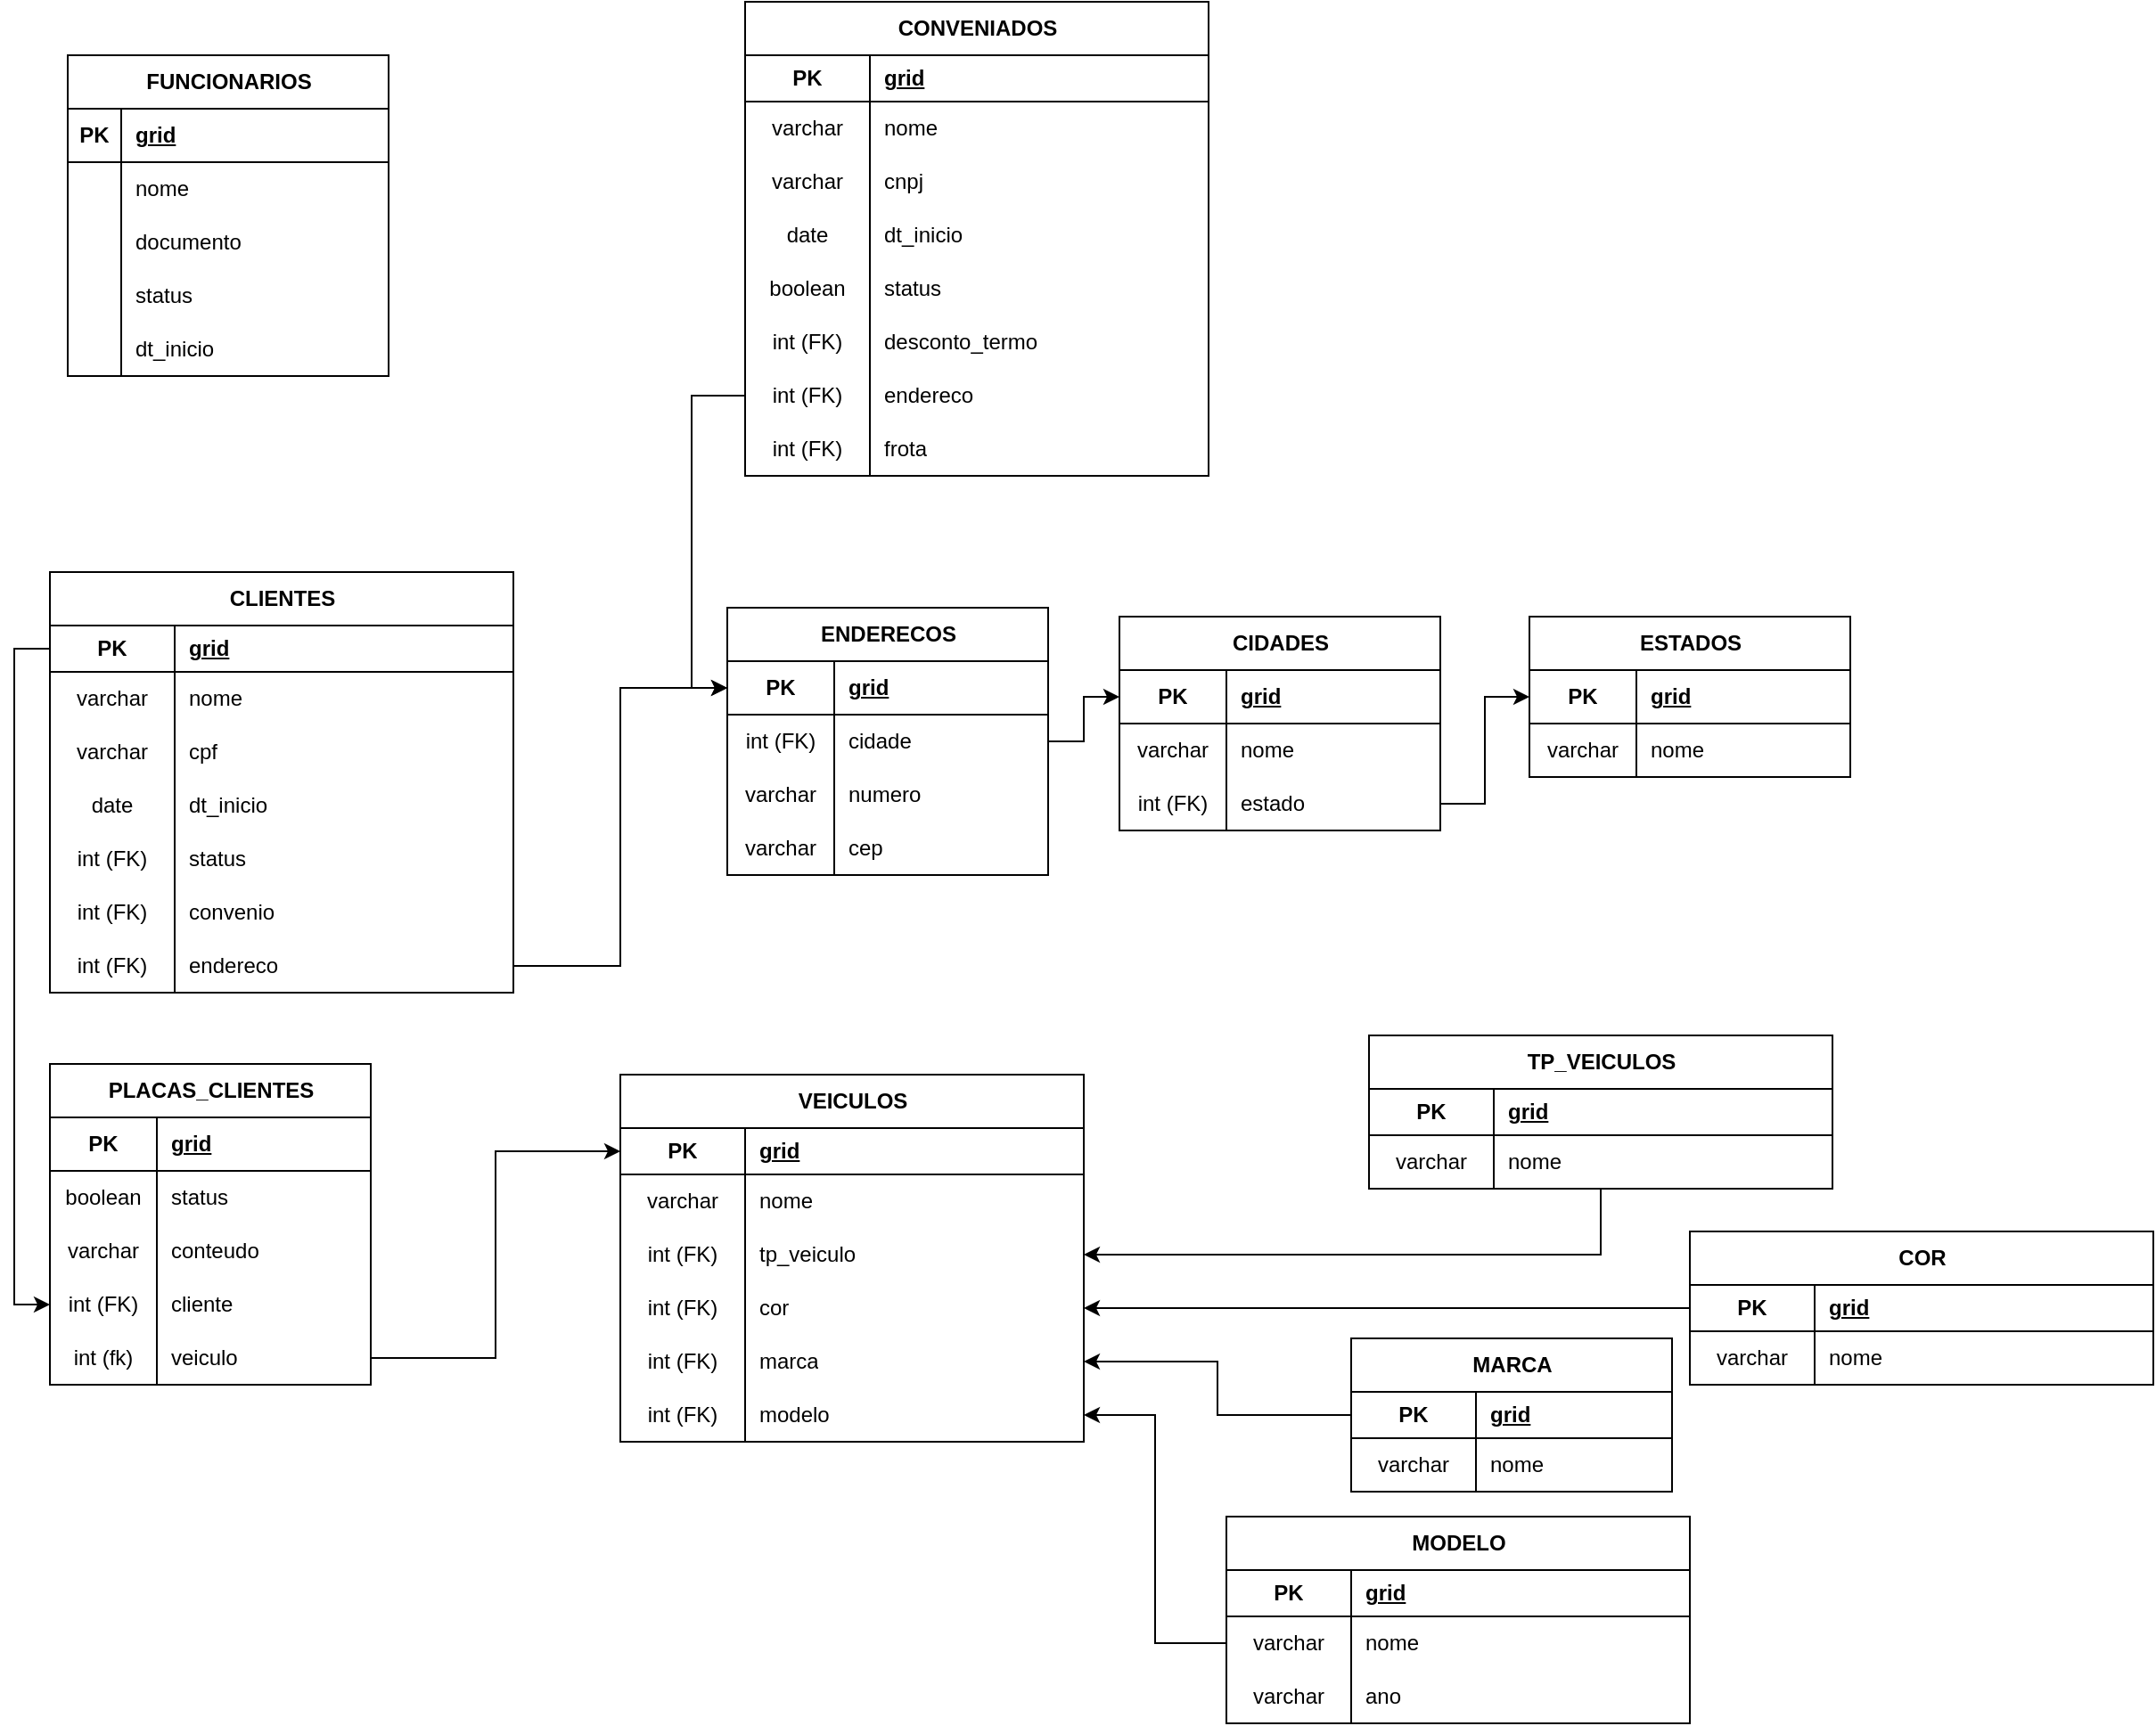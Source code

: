 <mxfile version="21.6.1" type="device">
  <diagram name="Página-1" id="7RcpBzDY9bJTIyEw_kRG">
    <mxGraphModel dx="1434" dy="854" grid="1" gridSize="10" guides="1" tooltips="1" connect="1" arrows="1" fold="1" page="1" pageScale="1" pageWidth="827" pageHeight="1169" math="0" shadow="0">
      <root>
        <mxCell id="0" />
        <mxCell id="1" parent="0" />
        <mxCell id="l3m_fMmRX3m57MSsWdfF-40" value="FUNCIONARIOS" style="shape=table;startSize=30;container=1;collapsible=1;childLayout=tableLayout;fixedRows=1;rowLines=0;fontStyle=1;align=center;resizeLast=1;html=1;strokeColor=default;fontFamily=Helvetica;fontSize=12;fontColor=default;fillColor=default;" vertex="1" parent="1">
          <mxGeometry x="170" y="270" width="180" height="180" as="geometry" />
        </mxCell>
        <mxCell id="l3m_fMmRX3m57MSsWdfF-41" value="" style="shape=tableRow;horizontal=0;startSize=0;swimlaneHead=0;swimlaneBody=0;fillColor=none;collapsible=0;dropTarget=0;points=[[0,0.5],[1,0.5]];portConstraint=eastwest;top=0;left=0;right=0;bottom=1;strokeColor=default;fontFamily=Helvetica;fontSize=12;fontColor=default;" vertex="1" parent="l3m_fMmRX3m57MSsWdfF-40">
          <mxGeometry y="30" width="180" height="30" as="geometry" />
        </mxCell>
        <mxCell id="l3m_fMmRX3m57MSsWdfF-42" value="PK" style="shape=partialRectangle;connectable=0;fillColor=none;top=0;left=0;bottom=0;right=0;fontStyle=1;overflow=hidden;whiteSpace=wrap;html=1;strokeColor=default;fontFamily=Helvetica;fontSize=12;fontColor=default;startSize=30;" vertex="1" parent="l3m_fMmRX3m57MSsWdfF-41">
          <mxGeometry width="30" height="30" as="geometry">
            <mxRectangle width="30" height="30" as="alternateBounds" />
          </mxGeometry>
        </mxCell>
        <mxCell id="l3m_fMmRX3m57MSsWdfF-43" value="grid" style="shape=partialRectangle;connectable=0;fillColor=none;top=0;left=0;bottom=0;right=0;align=left;spacingLeft=6;fontStyle=5;overflow=hidden;whiteSpace=wrap;html=1;strokeColor=default;fontFamily=Helvetica;fontSize=12;fontColor=default;startSize=30;" vertex="1" parent="l3m_fMmRX3m57MSsWdfF-41">
          <mxGeometry x="30" width="150" height="30" as="geometry">
            <mxRectangle width="150" height="30" as="alternateBounds" />
          </mxGeometry>
        </mxCell>
        <mxCell id="l3m_fMmRX3m57MSsWdfF-44" value="" style="shape=tableRow;horizontal=0;startSize=0;swimlaneHead=0;swimlaneBody=0;fillColor=none;collapsible=0;dropTarget=0;points=[[0,0.5],[1,0.5]];portConstraint=eastwest;top=0;left=0;right=0;bottom=0;strokeColor=default;fontFamily=Helvetica;fontSize=12;fontColor=default;" vertex="1" parent="l3m_fMmRX3m57MSsWdfF-40">
          <mxGeometry y="60" width="180" height="30" as="geometry" />
        </mxCell>
        <mxCell id="l3m_fMmRX3m57MSsWdfF-45" value="" style="shape=partialRectangle;connectable=0;fillColor=none;top=0;left=0;bottom=0;right=0;editable=1;overflow=hidden;whiteSpace=wrap;html=1;strokeColor=default;fontFamily=Helvetica;fontSize=12;fontColor=default;startSize=30;" vertex="1" parent="l3m_fMmRX3m57MSsWdfF-44">
          <mxGeometry width="30" height="30" as="geometry">
            <mxRectangle width="30" height="30" as="alternateBounds" />
          </mxGeometry>
        </mxCell>
        <mxCell id="l3m_fMmRX3m57MSsWdfF-46" value="nome&lt;br&gt;" style="shape=partialRectangle;connectable=0;fillColor=none;top=0;left=0;bottom=0;right=0;align=left;spacingLeft=6;overflow=hidden;whiteSpace=wrap;html=1;strokeColor=default;fontFamily=Helvetica;fontSize=12;fontColor=default;startSize=30;" vertex="1" parent="l3m_fMmRX3m57MSsWdfF-44">
          <mxGeometry x="30" width="150" height="30" as="geometry">
            <mxRectangle width="150" height="30" as="alternateBounds" />
          </mxGeometry>
        </mxCell>
        <mxCell id="l3m_fMmRX3m57MSsWdfF-47" value="" style="shape=tableRow;horizontal=0;startSize=0;swimlaneHead=0;swimlaneBody=0;fillColor=none;collapsible=0;dropTarget=0;points=[[0,0.5],[1,0.5]];portConstraint=eastwest;top=0;left=0;right=0;bottom=0;strokeColor=default;fontFamily=Helvetica;fontSize=12;fontColor=default;" vertex="1" parent="l3m_fMmRX3m57MSsWdfF-40">
          <mxGeometry y="90" width="180" height="30" as="geometry" />
        </mxCell>
        <mxCell id="l3m_fMmRX3m57MSsWdfF-48" value="" style="shape=partialRectangle;connectable=0;fillColor=none;top=0;left=0;bottom=0;right=0;editable=1;overflow=hidden;whiteSpace=wrap;html=1;strokeColor=default;fontFamily=Helvetica;fontSize=12;fontColor=default;startSize=30;" vertex="1" parent="l3m_fMmRX3m57MSsWdfF-47">
          <mxGeometry width="30" height="30" as="geometry">
            <mxRectangle width="30" height="30" as="alternateBounds" />
          </mxGeometry>
        </mxCell>
        <mxCell id="l3m_fMmRX3m57MSsWdfF-49" value="documento" style="shape=partialRectangle;connectable=0;fillColor=none;top=0;left=0;bottom=0;right=0;align=left;spacingLeft=6;overflow=hidden;whiteSpace=wrap;html=1;strokeColor=default;fontFamily=Helvetica;fontSize=12;fontColor=default;startSize=30;" vertex="1" parent="l3m_fMmRX3m57MSsWdfF-47">
          <mxGeometry x="30" width="150" height="30" as="geometry">
            <mxRectangle width="150" height="30" as="alternateBounds" />
          </mxGeometry>
        </mxCell>
        <mxCell id="l3m_fMmRX3m57MSsWdfF-50" value="" style="shape=tableRow;horizontal=0;startSize=0;swimlaneHead=0;swimlaneBody=0;fillColor=none;collapsible=0;dropTarget=0;points=[[0,0.5],[1,0.5]];portConstraint=eastwest;top=0;left=0;right=0;bottom=0;strokeColor=default;fontFamily=Helvetica;fontSize=12;fontColor=default;" vertex="1" parent="l3m_fMmRX3m57MSsWdfF-40">
          <mxGeometry y="120" width="180" height="30" as="geometry" />
        </mxCell>
        <mxCell id="l3m_fMmRX3m57MSsWdfF-51" value="" style="shape=partialRectangle;connectable=0;fillColor=none;top=0;left=0;bottom=0;right=0;editable=1;overflow=hidden;whiteSpace=wrap;html=1;strokeColor=default;fontFamily=Helvetica;fontSize=12;fontColor=default;startSize=30;" vertex="1" parent="l3m_fMmRX3m57MSsWdfF-50">
          <mxGeometry width="30" height="30" as="geometry">
            <mxRectangle width="30" height="30" as="alternateBounds" />
          </mxGeometry>
        </mxCell>
        <mxCell id="l3m_fMmRX3m57MSsWdfF-52" value="status" style="shape=partialRectangle;connectable=0;fillColor=none;top=0;left=0;bottom=0;right=0;align=left;spacingLeft=6;overflow=hidden;whiteSpace=wrap;html=1;strokeColor=default;fontFamily=Helvetica;fontSize=12;fontColor=default;startSize=30;" vertex="1" parent="l3m_fMmRX3m57MSsWdfF-50">
          <mxGeometry x="30" width="150" height="30" as="geometry">
            <mxRectangle width="150" height="30" as="alternateBounds" />
          </mxGeometry>
        </mxCell>
        <mxCell id="l3m_fMmRX3m57MSsWdfF-53" value="" style="shape=tableRow;horizontal=0;startSize=0;swimlaneHead=0;swimlaneBody=0;fillColor=none;collapsible=0;dropTarget=0;points=[[0,0.5],[1,0.5]];portConstraint=eastwest;top=0;left=0;right=0;bottom=0;strokeColor=default;fontFamily=Helvetica;fontSize=12;fontColor=default;" vertex="1" parent="l3m_fMmRX3m57MSsWdfF-40">
          <mxGeometry y="150" width="180" height="30" as="geometry" />
        </mxCell>
        <mxCell id="l3m_fMmRX3m57MSsWdfF-54" value="" style="shape=partialRectangle;connectable=0;fillColor=none;top=0;left=0;bottom=0;right=0;editable=1;overflow=hidden;whiteSpace=wrap;html=1;strokeColor=default;fontFamily=Helvetica;fontSize=12;fontColor=default;startSize=30;" vertex="1" parent="l3m_fMmRX3m57MSsWdfF-53">
          <mxGeometry width="30" height="30" as="geometry">
            <mxRectangle width="30" height="30" as="alternateBounds" />
          </mxGeometry>
        </mxCell>
        <mxCell id="l3m_fMmRX3m57MSsWdfF-55" value="dt_inicio" style="shape=partialRectangle;connectable=0;fillColor=none;top=0;left=0;bottom=0;right=0;align=left;spacingLeft=6;overflow=hidden;whiteSpace=wrap;html=1;strokeColor=default;fontFamily=Helvetica;fontSize=12;fontColor=default;startSize=30;" vertex="1" parent="l3m_fMmRX3m57MSsWdfF-53">
          <mxGeometry x="30" width="150" height="30" as="geometry">
            <mxRectangle width="150" height="30" as="alternateBounds" />
          </mxGeometry>
        </mxCell>
        <mxCell id="l3m_fMmRX3m57MSsWdfF-70" value="CONVENIADOS" style="shape=table;startSize=30;container=1;collapsible=1;childLayout=tableLayout;fixedRows=1;rowLines=0;fontStyle=1;align=center;resizeLast=1;html=1;strokeColor=default;fontFamily=Helvetica;fontSize=12;fontColor=default;fillColor=default;" vertex="1" parent="1">
          <mxGeometry x="550" y="240" width="260" height="266" as="geometry" />
        </mxCell>
        <mxCell id="l3m_fMmRX3m57MSsWdfF-71" value="" style="shape=tableRow;horizontal=0;startSize=0;swimlaneHead=0;swimlaneBody=0;fillColor=none;collapsible=0;dropTarget=0;points=[[0,0.5],[1,0.5]];portConstraint=eastwest;top=0;left=0;right=0;bottom=1;strokeColor=default;fontFamily=Helvetica;fontSize=12;fontColor=default;" vertex="1" parent="l3m_fMmRX3m57MSsWdfF-70">
          <mxGeometry y="30" width="260" height="26" as="geometry" />
        </mxCell>
        <mxCell id="l3m_fMmRX3m57MSsWdfF-72" value="PK" style="shape=partialRectangle;connectable=0;fillColor=none;top=0;left=0;bottom=0;right=0;fontStyle=1;overflow=hidden;whiteSpace=wrap;html=1;strokeColor=default;fontFamily=Helvetica;fontSize=12;fontColor=default;startSize=30;" vertex="1" parent="l3m_fMmRX3m57MSsWdfF-71">
          <mxGeometry width="70" height="26" as="geometry">
            <mxRectangle width="70" height="26" as="alternateBounds" />
          </mxGeometry>
        </mxCell>
        <mxCell id="l3m_fMmRX3m57MSsWdfF-73" value="grid" style="shape=partialRectangle;connectable=0;fillColor=none;top=0;left=0;bottom=0;right=0;align=left;spacingLeft=6;fontStyle=5;overflow=hidden;whiteSpace=wrap;html=1;strokeColor=default;fontFamily=Helvetica;fontSize=12;fontColor=default;startSize=30;" vertex="1" parent="l3m_fMmRX3m57MSsWdfF-71">
          <mxGeometry x="70" width="190" height="26" as="geometry">
            <mxRectangle width="190" height="26" as="alternateBounds" />
          </mxGeometry>
        </mxCell>
        <mxCell id="l3m_fMmRX3m57MSsWdfF-74" value="" style="shape=tableRow;horizontal=0;startSize=0;swimlaneHead=0;swimlaneBody=0;fillColor=none;collapsible=0;dropTarget=0;points=[[0,0.5],[1,0.5]];portConstraint=eastwest;top=0;left=0;right=0;bottom=0;strokeColor=default;fontFamily=Helvetica;fontSize=12;fontColor=default;" vertex="1" parent="l3m_fMmRX3m57MSsWdfF-70">
          <mxGeometry y="56" width="260" height="30" as="geometry" />
        </mxCell>
        <mxCell id="l3m_fMmRX3m57MSsWdfF-75" value="varchar" style="shape=partialRectangle;connectable=0;fillColor=none;top=0;left=0;bottom=0;right=0;editable=1;overflow=hidden;whiteSpace=wrap;html=1;strokeColor=default;fontFamily=Helvetica;fontSize=12;fontColor=default;startSize=30;" vertex="1" parent="l3m_fMmRX3m57MSsWdfF-74">
          <mxGeometry width="70" height="30" as="geometry">
            <mxRectangle width="70" height="30" as="alternateBounds" />
          </mxGeometry>
        </mxCell>
        <mxCell id="l3m_fMmRX3m57MSsWdfF-76" value="nome" style="shape=partialRectangle;connectable=0;fillColor=none;top=0;left=0;bottom=0;right=0;align=left;spacingLeft=6;overflow=hidden;whiteSpace=wrap;html=1;strokeColor=default;fontFamily=Helvetica;fontSize=12;fontColor=default;startSize=30;" vertex="1" parent="l3m_fMmRX3m57MSsWdfF-74">
          <mxGeometry x="70" width="190" height="30" as="geometry">
            <mxRectangle width="190" height="30" as="alternateBounds" />
          </mxGeometry>
        </mxCell>
        <mxCell id="l3m_fMmRX3m57MSsWdfF-77" value="" style="shape=tableRow;horizontal=0;startSize=0;swimlaneHead=0;swimlaneBody=0;fillColor=none;collapsible=0;dropTarget=0;points=[[0,0.5],[1,0.5]];portConstraint=eastwest;top=0;left=0;right=0;bottom=0;strokeColor=default;fontFamily=Helvetica;fontSize=12;fontColor=default;" vertex="1" parent="l3m_fMmRX3m57MSsWdfF-70">
          <mxGeometry y="86" width="260" height="30" as="geometry" />
        </mxCell>
        <mxCell id="l3m_fMmRX3m57MSsWdfF-78" value="varchar" style="shape=partialRectangle;connectable=0;fillColor=none;top=0;left=0;bottom=0;right=0;editable=1;overflow=hidden;whiteSpace=wrap;html=1;strokeColor=default;fontFamily=Helvetica;fontSize=12;fontColor=default;startSize=30;" vertex="1" parent="l3m_fMmRX3m57MSsWdfF-77">
          <mxGeometry width="70" height="30" as="geometry">
            <mxRectangle width="70" height="30" as="alternateBounds" />
          </mxGeometry>
        </mxCell>
        <mxCell id="l3m_fMmRX3m57MSsWdfF-79" value="cnpj" style="shape=partialRectangle;connectable=0;fillColor=none;top=0;left=0;bottom=0;right=0;align=left;spacingLeft=6;overflow=hidden;whiteSpace=wrap;html=1;strokeColor=default;fontFamily=Helvetica;fontSize=12;fontColor=default;startSize=30;" vertex="1" parent="l3m_fMmRX3m57MSsWdfF-77">
          <mxGeometry x="70" width="190" height="30" as="geometry">
            <mxRectangle width="190" height="30" as="alternateBounds" />
          </mxGeometry>
        </mxCell>
        <mxCell id="l3m_fMmRX3m57MSsWdfF-80" value="" style="shape=tableRow;horizontal=0;startSize=0;swimlaneHead=0;swimlaneBody=0;fillColor=none;collapsible=0;dropTarget=0;points=[[0,0.5],[1,0.5]];portConstraint=eastwest;top=0;left=0;right=0;bottom=0;strokeColor=default;fontFamily=Helvetica;fontSize=12;fontColor=default;" vertex="1" parent="l3m_fMmRX3m57MSsWdfF-70">
          <mxGeometry y="116" width="260" height="30" as="geometry" />
        </mxCell>
        <mxCell id="l3m_fMmRX3m57MSsWdfF-81" value="date" style="shape=partialRectangle;connectable=0;fillColor=none;top=0;left=0;bottom=0;right=0;editable=1;overflow=hidden;whiteSpace=wrap;html=1;strokeColor=default;fontFamily=Helvetica;fontSize=12;fontColor=default;startSize=30;" vertex="1" parent="l3m_fMmRX3m57MSsWdfF-80">
          <mxGeometry width="70" height="30" as="geometry">
            <mxRectangle width="70" height="30" as="alternateBounds" />
          </mxGeometry>
        </mxCell>
        <mxCell id="l3m_fMmRX3m57MSsWdfF-82" value="dt_inicio" style="shape=partialRectangle;connectable=0;fillColor=none;top=0;left=0;bottom=0;right=0;align=left;spacingLeft=6;overflow=hidden;whiteSpace=wrap;html=1;strokeColor=default;fontFamily=Helvetica;fontSize=12;fontColor=default;startSize=30;" vertex="1" parent="l3m_fMmRX3m57MSsWdfF-80">
          <mxGeometry x="70" width="190" height="30" as="geometry">
            <mxRectangle width="190" height="30" as="alternateBounds" />
          </mxGeometry>
        </mxCell>
        <mxCell id="l3m_fMmRX3m57MSsWdfF-83" value="" style="shape=tableRow;horizontal=0;startSize=0;swimlaneHead=0;swimlaneBody=0;fillColor=none;collapsible=0;dropTarget=0;points=[[0,0.5],[1,0.5]];portConstraint=eastwest;top=0;left=0;right=0;bottom=0;strokeColor=default;fontFamily=Helvetica;fontSize=12;fontColor=default;" vertex="1" parent="l3m_fMmRX3m57MSsWdfF-70">
          <mxGeometry y="146" width="260" height="30" as="geometry" />
        </mxCell>
        <mxCell id="l3m_fMmRX3m57MSsWdfF-84" value="boolean" style="shape=partialRectangle;connectable=0;fillColor=none;top=0;left=0;bottom=0;right=0;editable=1;overflow=hidden;whiteSpace=wrap;html=1;strokeColor=default;fontFamily=Helvetica;fontSize=12;fontColor=default;startSize=30;" vertex="1" parent="l3m_fMmRX3m57MSsWdfF-83">
          <mxGeometry width="70" height="30" as="geometry">
            <mxRectangle width="70" height="30" as="alternateBounds" />
          </mxGeometry>
        </mxCell>
        <mxCell id="l3m_fMmRX3m57MSsWdfF-85" value="status" style="shape=partialRectangle;connectable=0;fillColor=none;top=0;left=0;bottom=0;right=0;align=left;spacingLeft=6;overflow=hidden;whiteSpace=wrap;html=1;strokeColor=default;fontFamily=Helvetica;fontSize=12;fontColor=default;startSize=30;" vertex="1" parent="l3m_fMmRX3m57MSsWdfF-83">
          <mxGeometry x="70" width="190" height="30" as="geometry">
            <mxRectangle width="190" height="30" as="alternateBounds" />
          </mxGeometry>
        </mxCell>
        <mxCell id="l3m_fMmRX3m57MSsWdfF-86" value="" style="shape=tableRow;horizontal=0;startSize=0;swimlaneHead=0;swimlaneBody=0;fillColor=none;collapsible=0;dropTarget=0;points=[[0,0.5],[1,0.5]];portConstraint=eastwest;top=0;left=0;right=0;bottom=0;strokeColor=default;fontFamily=Helvetica;fontSize=12;fontColor=default;" vertex="1" parent="l3m_fMmRX3m57MSsWdfF-70">
          <mxGeometry y="176" width="260" height="30" as="geometry" />
        </mxCell>
        <mxCell id="l3m_fMmRX3m57MSsWdfF-87" value="int (FK)" style="shape=partialRectangle;connectable=0;fillColor=none;top=0;left=0;bottom=0;right=0;editable=1;overflow=hidden;whiteSpace=wrap;html=1;strokeColor=default;fontFamily=Helvetica;fontSize=12;fontColor=default;startSize=30;" vertex="1" parent="l3m_fMmRX3m57MSsWdfF-86">
          <mxGeometry width="70" height="30" as="geometry">
            <mxRectangle width="70" height="30" as="alternateBounds" />
          </mxGeometry>
        </mxCell>
        <mxCell id="l3m_fMmRX3m57MSsWdfF-88" value="desconto_termo" style="shape=partialRectangle;connectable=0;fillColor=none;top=0;left=0;bottom=0;right=0;align=left;spacingLeft=6;overflow=hidden;whiteSpace=wrap;html=1;strokeColor=default;fontFamily=Helvetica;fontSize=12;fontColor=default;startSize=30;" vertex="1" parent="l3m_fMmRX3m57MSsWdfF-86">
          <mxGeometry x="70" width="190" height="30" as="geometry">
            <mxRectangle width="190" height="30" as="alternateBounds" />
          </mxGeometry>
        </mxCell>
        <mxCell id="l3m_fMmRX3m57MSsWdfF-89" value="" style="shape=tableRow;horizontal=0;startSize=0;swimlaneHead=0;swimlaneBody=0;fillColor=none;collapsible=0;dropTarget=0;points=[[0,0.5],[1,0.5]];portConstraint=eastwest;top=0;left=0;right=0;bottom=0;strokeColor=default;fontFamily=Helvetica;fontSize=12;fontColor=default;" vertex="1" parent="l3m_fMmRX3m57MSsWdfF-70">
          <mxGeometry y="206" width="260" height="30" as="geometry" />
        </mxCell>
        <mxCell id="l3m_fMmRX3m57MSsWdfF-90" value="int (FK)" style="shape=partialRectangle;connectable=0;fillColor=none;top=0;left=0;bottom=0;right=0;editable=1;overflow=hidden;whiteSpace=wrap;html=1;strokeColor=default;fontFamily=Helvetica;fontSize=12;fontColor=default;startSize=30;" vertex="1" parent="l3m_fMmRX3m57MSsWdfF-89">
          <mxGeometry width="70" height="30" as="geometry">
            <mxRectangle width="70" height="30" as="alternateBounds" />
          </mxGeometry>
        </mxCell>
        <mxCell id="l3m_fMmRX3m57MSsWdfF-91" value="endereco" style="shape=partialRectangle;connectable=0;fillColor=none;top=0;left=0;bottom=0;right=0;align=left;spacingLeft=6;overflow=hidden;whiteSpace=wrap;html=1;strokeColor=default;fontFamily=Helvetica;fontSize=12;fontColor=default;startSize=30;" vertex="1" parent="l3m_fMmRX3m57MSsWdfF-89">
          <mxGeometry x="70" width="190" height="30" as="geometry">
            <mxRectangle width="190" height="30" as="alternateBounds" />
          </mxGeometry>
        </mxCell>
        <mxCell id="l3m_fMmRX3m57MSsWdfF-126" value="" style="shape=tableRow;horizontal=0;startSize=0;swimlaneHead=0;swimlaneBody=0;fillColor=none;collapsible=0;dropTarget=0;points=[[0,0.5],[1,0.5]];portConstraint=eastwest;top=0;left=0;right=0;bottom=0;strokeColor=default;fontFamily=Helvetica;fontSize=12;fontColor=default;" vertex="1" parent="l3m_fMmRX3m57MSsWdfF-70">
          <mxGeometry y="236" width="260" height="30" as="geometry" />
        </mxCell>
        <mxCell id="l3m_fMmRX3m57MSsWdfF-127" value="int (FK)" style="shape=partialRectangle;connectable=0;fillColor=none;top=0;left=0;bottom=0;right=0;editable=1;overflow=hidden;whiteSpace=wrap;html=1;strokeColor=default;fontFamily=Helvetica;fontSize=12;fontColor=default;startSize=30;" vertex="1" parent="l3m_fMmRX3m57MSsWdfF-126">
          <mxGeometry width="70" height="30" as="geometry">
            <mxRectangle width="70" height="30" as="alternateBounds" />
          </mxGeometry>
        </mxCell>
        <mxCell id="l3m_fMmRX3m57MSsWdfF-128" value="frota" style="shape=partialRectangle;connectable=0;fillColor=none;top=0;left=0;bottom=0;right=0;align=left;spacingLeft=6;overflow=hidden;whiteSpace=wrap;html=1;strokeColor=default;fontFamily=Helvetica;fontSize=12;fontColor=default;startSize=30;" vertex="1" parent="l3m_fMmRX3m57MSsWdfF-126">
          <mxGeometry x="70" width="190" height="30" as="geometry">
            <mxRectangle width="190" height="30" as="alternateBounds" />
          </mxGeometry>
        </mxCell>
        <mxCell id="l3m_fMmRX3m57MSsWdfF-95" value="CLIENTES" style="shape=table;startSize=30;container=1;collapsible=1;childLayout=tableLayout;fixedRows=1;rowLines=0;fontStyle=1;align=center;resizeLast=1;html=1;strokeColor=default;fontFamily=Helvetica;fontSize=12;fontColor=default;fillColor=default;" vertex="1" parent="1">
          <mxGeometry x="160" y="560" width="260" height="236" as="geometry" />
        </mxCell>
        <mxCell id="l3m_fMmRX3m57MSsWdfF-96" value="" style="shape=tableRow;horizontal=0;startSize=0;swimlaneHead=0;swimlaneBody=0;fillColor=none;collapsible=0;dropTarget=0;points=[[0,0.5],[1,0.5]];portConstraint=eastwest;top=0;left=0;right=0;bottom=1;strokeColor=default;fontFamily=Helvetica;fontSize=12;fontColor=default;" vertex="1" parent="l3m_fMmRX3m57MSsWdfF-95">
          <mxGeometry y="30" width="260" height="26" as="geometry" />
        </mxCell>
        <mxCell id="l3m_fMmRX3m57MSsWdfF-97" value="PK" style="shape=partialRectangle;connectable=0;fillColor=none;top=0;left=0;bottom=0;right=0;fontStyle=1;overflow=hidden;whiteSpace=wrap;html=1;strokeColor=default;fontFamily=Helvetica;fontSize=12;fontColor=default;startSize=30;" vertex="1" parent="l3m_fMmRX3m57MSsWdfF-96">
          <mxGeometry width="70" height="26" as="geometry">
            <mxRectangle width="70" height="26" as="alternateBounds" />
          </mxGeometry>
        </mxCell>
        <mxCell id="l3m_fMmRX3m57MSsWdfF-98" value="grid" style="shape=partialRectangle;connectable=0;fillColor=none;top=0;left=0;bottom=0;right=0;align=left;spacingLeft=6;fontStyle=5;overflow=hidden;whiteSpace=wrap;html=1;strokeColor=default;fontFamily=Helvetica;fontSize=12;fontColor=default;startSize=30;" vertex="1" parent="l3m_fMmRX3m57MSsWdfF-96">
          <mxGeometry x="70" width="190" height="26" as="geometry">
            <mxRectangle width="190" height="26" as="alternateBounds" />
          </mxGeometry>
        </mxCell>
        <mxCell id="l3m_fMmRX3m57MSsWdfF-99" value="" style="shape=tableRow;horizontal=0;startSize=0;swimlaneHead=0;swimlaneBody=0;fillColor=none;collapsible=0;dropTarget=0;points=[[0,0.5],[1,0.5]];portConstraint=eastwest;top=0;left=0;right=0;bottom=0;strokeColor=default;fontFamily=Helvetica;fontSize=12;fontColor=default;" vertex="1" parent="l3m_fMmRX3m57MSsWdfF-95">
          <mxGeometry y="56" width="260" height="30" as="geometry" />
        </mxCell>
        <mxCell id="l3m_fMmRX3m57MSsWdfF-100" value="varchar" style="shape=partialRectangle;connectable=0;fillColor=none;top=0;left=0;bottom=0;right=0;editable=1;overflow=hidden;whiteSpace=wrap;html=1;strokeColor=default;fontFamily=Helvetica;fontSize=12;fontColor=default;startSize=30;" vertex="1" parent="l3m_fMmRX3m57MSsWdfF-99">
          <mxGeometry width="70" height="30" as="geometry">
            <mxRectangle width="70" height="30" as="alternateBounds" />
          </mxGeometry>
        </mxCell>
        <mxCell id="l3m_fMmRX3m57MSsWdfF-101" value="nome" style="shape=partialRectangle;connectable=0;fillColor=none;top=0;left=0;bottom=0;right=0;align=left;spacingLeft=6;overflow=hidden;whiteSpace=wrap;html=1;strokeColor=default;fontFamily=Helvetica;fontSize=12;fontColor=default;startSize=30;" vertex="1" parent="l3m_fMmRX3m57MSsWdfF-99">
          <mxGeometry x="70" width="190" height="30" as="geometry">
            <mxRectangle width="190" height="30" as="alternateBounds" />
          </mxGeometry>
        </mxCell>
        <mxCell id="l3m_fMmRX3m57MSsWdfF-102" value="" style="shape=tableRow;horizontal=0;startSize=0;swimlaneHead=0;swimlaneBody=0;fillColor=none;collapsible=0;dropTarget=0;points=[[0,0.5],[1,0.5]];portConstraint=eastwest;top=0;left=0;right=0;bottom=0;strokeColor=default;fontFamily=Helvetica;fontSize=12;fontColor=default;" vertex="1" parent="l3m_fMmRX3m57MSsWdfF-95">
          <mxGeometry y="86" width="260" height="30" as="geometry" />
        </mxCell>
        <mxCell id="l3m_fMmRX3m57MSsWdfF-103" value="varchar" style="shape=partialRectangle;connectable=0;fillColor=none;top=0;left=0;bottom=0;right=0;editable=1;overflow=hidden;whiteSpace=wrap;html=1;strokeColor=default;fontFamily=Helvetica;fontSize=12;fontColor=default;startSize=30;" vertex="1" parent="l3m_fMmRX3m57MSsWdfF-102">
          <mxGeometry width="70" height="30" as="geometry">
            <mxRectangle width="70" height="30" as="alternateBounds" />
          </mxGeometry>
        </mxCell>
        <mxCell id="l3m_fMmRX3m57MSsWdfF-104" value="cpf" style="shape=partialRectangle;connectable=0;fillColor=none;top=0;left=0;bottom=0;right=0;align=left;spacingLeft=6;overflow=hidden;whiteSpace=wrap;html=1;strokeColor=default;fontFamily=Helvetica;fontSize=12;fontColor=default;startSize=30;" vertex="1" parent="l3m_fMmRX3m57MSsWdfF-102">
          <mxGeometry x="70" width="190" height="30" as="geometry">
            <mxRectangle width="190" height="30" as="alternateBounds" />
          </mxGeometry>
        </mxCell>
        <mxCell id="l3m_fMmRX3m57MSsWdfF-105" value="" style="shape=tableRow;horizontal=0;startSize=0;swimlaneHead=0;swimlaneBody=0;fillColor=none;collapsible=0;dropTarget=0;points=[[0,0.5],[1,0.5]];portConstraint=eastwest;top=0;left=0;right=0;bottom=0;strokeColor=default;fontFamily=Helvetica;fontSize=12;fontColor=default;" vertex="1" parent="l3m_fMmRX3m57MSsWdfF-95">
          <mxGeometry y="116" width="260" height="30" as="geometry" />
        </mxCell>
        <mxCell id="l3m_fMmRX3m57MSsWdfF-106" value="date" style="shape=partialRectangle;connectable=0;fillColor=none;top=0;left=0;bottom=0;right=0;editable=1;overflow=hidden;whiteSpace=wrap;html=1;strokeColor=default;fontFamily=Helvetica;fontSize=12;fontColor=default;startSize=30;" vertex="1" parent="l3m_fMmRX3m57MSsWdfF-105">
          <mxGeometry width="70" height="30" as="geometry">
            <mxRectangle width="70" height="30" as="alternateBounds" />
          </mxGeometry>
        </mxCell>
        <mxCell id="l3m_fMmRX3m57MSsWdfF-107" value="dt_inicio" style="shape=partialRectangle;connectable=0;fillColor=none;top=0;left=0;bottom=0;right=0;align=left;spacingLeft=6;overflow=hidden;whiteSpace=wrap;html=1;strokeColor=default;fontFamily=Helvetica;fontSize=12;fontColor=default;startSize=30;" vertex="1" parent="l3m_fMmRX3m57MSsWdfF-105">
          <mxGeometry x="70" width="190" height="30" as="geometry">
            <mxRectangle width="190" height="30" as="alternateBounds" />
          </mxGeometry>
        </mxCell>
        <mxCell id="l3m_fMmRX3m57MSsWdfF-108" value="" style="shape=tableRow;horizontal=0;startSize=0;swimlaneHead=0;swimlaneBody=0;fillColor=none;collapsible=0;dropTarget=0;points=[[0,0.5],[1,0.5]];portConstraint=eastwest;top=0;left=0;right=0;bottom=0;strokeColor=default;fontFamily=Helvetica;fontSize=12;fontColor=default;" vertex="1" parent="l3m_fMmRX3m57MSsWdfF-95">
          <mxGeometry y="146" width="260" height="30" as="geometry" />
        </mxCell>
        <mxCell id="l3m_fMmRX3m57MSsWdfF-109" value="int (FK)" style="shape=partialRectangle;connectable=0;fillColor=none;top=0;left=0;bottom=0;right=0;editable=1;overflow=hidden;whiteSpace=wrap;html=1;strokeColor=default;fontFamily=Helvetica;fontSize=12;fontColor=default;startSize=30;" vertex="1" parent="l3m_fMmRX3m57MSsWdfF-108">
          <mxGeometry width="70" height="30" as="geometry">
            <mxRectangle width="70" height="30" as="alternateBounds" />
          </mxGeometry>
        </mxCell>
        <mxCell id="l3m_fMmRX3m57MSsWdfF-110" value="status" style="shape=partialRectangle;connectable=0;fillColor=none;top=0;left=0;bottom=0;right=0;align=left;spacingLeft=6;overflow=hidden;whiteSpace=wrap;html=1;strokeColor=default;fontFamily=Helvetica;fontSize=12;fontColor=default;startSize=30;" vertex="1" parent="l3m_fMmRX3m57MSsWdfF-108">
          <mxGeometry x="70" width="190" height="30" as="geometry">
            <mxRectangle width="190" height="30" as="alternateBounds" />
          </mxGeometry>
        </mxCell>
        <mxCell id="l3m_fMmRX3m57MSsWdfF-111" value="" style="shape=tableRow;horizontal=0;startSize=0;swimlaneHead=0;swimlaneBody=0;fillColor=none;collapsible=0;dropTarget=0;points=[[0,0.5],[1,0.5]];portConstraint=eastwest;top=0;left=0;right=0;bottom=0;strokeColor=default;fontFamily=Helvetica;fontSize=12;fontColor=default;" vertex="1" parent="l3m_fMmRX3m57MSsWdfF-95">
          <mxGeometry y="176" width="260" height="30" as="geometry" />
        </mxCell>
        <mxCell id="l3m_fMmRX3m57MSsWdfF-112" value="int (FK)" style="shape=partialRectangle;connectable=0;fillColor=none;top=0;left=0;bottom=0;right=0;editable=1;overflow=hidden;whiteSpace=wrap;html=1;strokeColor=default;fontFamily=Helvetica;fontSize=12;fontColor=default;startSize=30;" vertex="1" parent="l3m_fMmRX3m57MSsWdfF-111">
          <mxGeometry width="70" height="30" as="geometry">
            <mxRectangle width="70" height="30" as="alternateBounds" />
          </mxGeometry>
        </mxCell>
        <mxCell id="l3m_fMmRX3m57MSsWdfF-113" value="convenio" style="shape=partialRectangle;connectable=0;fillColor=none;top=0;left=0;bottom=0;right=0;align=left;spacingLeft=6;overflow=hidden;whiteSpace=wrap;html=1;strokeColor=default;fontFamily=Helvetica;fontSize=12;fontColor=default;startSize=30;" vertex="1" parent="l3m_fMmRX3m57MSsWdfF-111">
          <mxGeometry x="70" width="190" height="30" as="geometry">
            <mxRectangle width="190" height="30" as="alternateBounds" />
          </mxGeometry>
        </mxCell>
        <mxCell id="l3m_fMmRX3m57MSsWdfF-132" value="" style="shape=tableRow;horizontal=0;startSize=0;swimlaneHead=0;swimlaneBody=0;fillColor=none;collapsible=0;dropTarget=0;points=[[0,0.5],[1,0.5]];portConstraint=eastwest;top=0;left=0;right=0;bottom=0;strokeColor=default;fontFamily=Helvetica;fontSize=12;fontColor=default;" vertex="1" parent="l3m_fMmRX3m57MSsWdfF-95">
          <mxGeometry y="206" width="260" height="30" as="geometry" />
        </mxCell>
        <mxCell id="l3m_fMmRX3m57MSsWdfF-133" value="int (FK)" style="shape=partialRectangle;connectable=0;fillColor=none;top=0;left=0;bottom=0;right=0;editable=1;overflow=hidden;whiteSpace=wrap;html=1;strokeColor=default;fontFamily=Helvetica;fontSize=12;fontColor=default;startSize=30;" vertex="1" parent="l3m_fMmRX3m57MSsWdfF-132">
          <mxGeometry width="70" height="30" as="geometry">
            <mxRectangle width="70" height="30" as="alternateBounds" />
          </mxGeometry>
        </mxCell>
        <mxCell id="l3m_fMmRX3m57MSsWdfF-134" value="endereco" style="shape=partialRectangle;connectable=0;fillColor=none;top=0;left=0;bottom=0;right=0;align=left;spacingLeft=6;overflow=hidden;whiteSpace=wrap;html=1;strokeColor=default;fontFamily=Helvetica;fontSize=12;fontColor=default;startSize=30;" vertex="1" parent="l3m_fMmRX3m57MSsWdfF-132">
          <mxGeometry x="70" width="190" height="30" as="geometry">
            <mxRectangle width="190" height="30" as="alternateBounds" />
          </mxGeometry>
        </mxCell>
        <mxCell id="l3m_fMmRX3m57MSsWdfF-135" value="ENDERECOS" style="shape=table;startSize=30;container=1;collapsible=1;childLayout=tableLayout;fixedRows=1;rowLines=0;fontStyle=1;align=center;resizeLast=1;html=1;strokeColor=default;fontFamily=Helvetica;fontSize=12;fontColor=default;fillColor=default;" vertex="1" parent="1">
          <mxGeometry x="540" y="580" width="180" height="150" as="geometry" />
        </mxCell>
        <mxCell id="l3m_fMmRX3m57MSsWdfF-136" value="" style="shape=tableRow;horizontal=0;startSize=0;swimlaneHead=0;swimlaneBody=0;fillColor=none;collapsible=0;dropTarget=0;points=[[0,0.5],[1,0.5]];portConstraint=eastwest;top=0;left=0;right=0;bottom=1;strokeColor=default;fontFamily=Helvetica;fontSize=12;fontColor=default;" vertex="1" parent="l3m_fMmRX3m57MSsWdfF-135">
          <mxGeometry y="30" width="180" height="30" as="geometry" />
        </mxCell>
        <mxCell id="l3m_fMmRX3m57MSsWdfF-137" value="PK" style="shape=partialRectangle;connectable=0;fillColor=none;top=0;left=0;bottom=0;right=0;fontStyle=1;overflow=hidden;whiteSpace=wrap;html=1;strokeColor=default;fontFamily=Helvetica;fontSize=12;fontColor=default;startSize=30;" vertex="1" parent="l3m_fMmRX3m57MSsWdfF-136">
          <mxGeometry width="60" height="30" as="geometry">
            <mxRectangle width="60" height="30" as="alternateBounds" />
          </mxGeometry>
        </mxCell>
        <mxCell id="l3m_fMmRX3m57MSsWdfF-138" value="grid" style="shape=partialRectangle;connectable=0;fillColor=none;top=0;left=0;bottom=0;right=0;align=left;spacingLeft=6;fontStyle=5;overflow=hidden;whiteSpace=wrap;html=1;strokeColor=default;fontFamily=Helvetica;fontSize=12;fontColor=default;startSize=30;" vertex="1" parent="l3m_fMmRX3m57MSsWdfF-136">
          <mxGeometry x="60" width="120" height="30" as="geometry">
            <mxRectangle width="120" height="30" as="alternateBounds" />
          </mxGeometry>
        </mxCell>
        <mxCell id="l3m_fMmRX3m57MSsWdfF-148" value="" style="shape=tableRow;horizontal=0;startSize=0;swimlaneHead=0;swimlaneBody=0;fillColor=none;collapsible=0;dropTarget=0;points=[[0,0.5],[1,0.5]];portConstraint=eastwest;top=0;left=0;right=0;bottom=0;strokeColor=default;fontFamily=Helvetica;fontSize=12;fontColor=default;" vertex="1" parent="l3m_fMmRX3m57MSsWdfF-135">
          <mxGeometry y="60" width="180" height="30" as="geometry" />
        </mxCell>
        <mxCell id="l3m_fMmRX3m57MSsWdfF-149" value="int (FK)" style="shape=partialRectangle;connectable=0;fillColor=none;top=0;left=0;bottom=0;right=0;editable=1;overflow=hidden;whiteSpace=wrap;html=1;strokeColor=default;fontFamily=Helvetica;fontSize=12;fontColor=default;startSize=30;" vertex="1" parent="l3m_fMmRX3m57MSsWdfF-148">
          <mxGeometry width="60" height="30" as="geometry">
            <mxRectangle width="60" height="30" as="alternateBounds" />
          </mxGeometry>
        </mxCell>
        <mxCell id="l3m_fMmRX3m57MSsWdfF-150" value="cidade" style="shape=partialRectangle;connectable=0;fillColor=none;top=0;left=0;bottom=0;right=0;align=left;spacingLeft=6;overflow=hidden;whiteSpace=wrap;html=1;strokeColor=default;fontFamily=Helvetica;fontSize=12;fontColor=default;startSize=30;" vertex="1" parent="l3m_fMmRX3m57MSsWdfF-148">
          <mxGeometry x="60" width="120" height="30" as="geometry">
            <mxRectangle width="120" height="30" as="alternateBounds" />
          </mxGeometry>
        </mxCell>
        <mxCell id="l3m_fMmRX3m57MSsWdfF-142" value="" style="shape=tableRow;horizontal=0;startSize=0;swimlaneHead=0;swimlaneBody=0;fillColor=none;collapsible=0;dropTarget=0;points=[[0,0.5],[1,0.5]];portConstraint=eastwest;top=0;left=0;right=0;bottom=0;strokeColor=default;fontFamily=Helvetica;fontSize=12;fontColor=default;" vertex="1" parent="l3m_fMmRX3m57MSsWdfF-135">
          <mxGeometry y="90" width="180" height="30" as="geometry" />
        </mxCell>
        <mxCell id="l3m_fMmRX3m57MSsWdfF-143" value="varchar" style="shape=partialRectangle;connectable=0;fillColor=none;top=0;left=0;bottom=0;right=0;editable=1;overflow=hidden;whiteSpace=wrap;html=1;strokeColor=default;fontFamily=Helvetica;fontSize=12;fontColor=default;startSize=30;" vertex="1" parent="l3m_fMmRX3m57MSsWdfF-142">
          <mxGeometry width="60" height="30" as="geometry">
            <mxRectangle width="60" height="30" as="alternateBounds" />
          </mxGeometry>
        </mxCell>
        <mxCell id="l3m_fMmRX3m57MSsWdfF-144" value="numero" style="shape=partialRectangle;connectable=0;fillColor=none;top=0;left=0;bottom=0;right=0;align=left;spacingLeft=6;overflow=hidden;whiteSpace=wrap;html=1;strokeColor=default;fontFamily=Helvetica;fontSize=12;fontColor=default;startSize=30;" vertex="1" parent="l3m_fMmRX3m57MSsWdfF-142">
          <mxGeometry x="60" width="120" height="30" as="geometry">
            <mxRectangle width="120" height="30" as="alternateBounds" />
          </mxGeometry>
        </mxCell>
        <mxCell id="l3m_fMmRX3m57MSsWdfF-145" value="" style="shape=tableRow;horizontal=0;startSize=0;swimlaneHead=0;swimlaneBody=0;fillColor=none;collapsible=0;dropTarget=0;points=[[0,0.5],[1,0.5]];portConstraint=eastwest;top=0;left=0;right=0;bottom=0;strokeColor=default;fontFamily=Helvetica;fontSize=12;fontColor=default;" vertex="1" parent="l3m_fMmRX3m57MSsWdfF-135">
          <mxGeometry y="120" width="180" height="30" as="geometry" />
        </mxCell>
        <mxCell id="l3m_fMmRX3m57MSsWdfF-146" value="varchar" style="shape=partialRectangle;connectable=0;fillColor=none;top=0;left=0;bottom=0;right=0;editable=1;overflow=hidden;whiteSpace=wrap;html=1;strokeColor=default;fontFamily=Helvetica;fontSize=12;fontColor=default;startSize=30;" vertex="1" parent="l3m_fMmRX3m57MSsWdfF-145">
          <mxGeometry width="60" height="30" as="geometry">
            <mxRectangle width="60" height="30" as="alternateBounds" />
          </mxGeometry>
        </mxCell>
        <mxCell id="l3m_fMmRX3m57MSsWdfF-147" value="cep" style="shape=partialRectangle;connectable=0;fillColor=none;top=0;left=0;bottom=0;right=0;align=left;spacingLeft=6;overflow=hidden;whiteSpace=wrap;html=1;strokeColor=default;fontFamily=Helvetica;fontSize=12;fontColor=default;startSize=30;" vertex="1" parent="l3m_fMmRX3m57MSsWdfF-145">
          <mxGeometry x="60" width="120" height="30" as="geometry">
            <mxRectangle width="120" height="30" as="alternateBounds" />
          </mxGeometry>
        </mxCell>
        <mxCell id="l3m_fMmRX3m57MSsWdfF-151" value="CIDADES" style="shape=table;startSize=30;container=1;collapsible=1;childLayout=tableLayout;fixedRows=1;rowLines=0;fontStyle=1;align=center;resizeLast=1;html=1;strokeColor=default;fontFamily=Helvetica;fontSize=12;fontColor=default;fillColor=default;" vertex="1" parent="1">
          <mxGeometry x="760" y="585" width="180" height="120" as="geometry" />
        </mxCell>
        <mxCell id="l3m_fMmRX3m57MSsWdfF-152" value="" style="shape=tableRow;horizontal=0;startSize=0;swimlaneHead=0;swimlaneBody=0;fillColor=none;collapsible=0;dropTarget=0;points=[[0,0.5],[1,0.5]];portConstraint=eastwest;top=0;left=0;right=0;bottom=1;strokeColor=default;fontFamily=Helvetica;fontSize=12;fontColor=default;" vertex="1" parent="l3m_fMmRX3m57MSsWdfF-151">
          <mxGeometry y="30" width="180" height="30" as="geometry" />
        </mxCell>
        <mxCell id="l3m_fMmRX3m57MSsWdfF-153" value="PK" style="shape=partialRectangle;connectable=0;fillColor=none;top=0;left=0;bottom=0;right=0;fontStyle=1;overflow=hidden;whiteSpace=wrap;html=1;strokeColor=default;fontFamily=Helvetica;fontSize=12;fontColor=default;startSize=30;" vertex="1" parent="l3m_fMmRX3m57MSsWdfF-152">
          <mxGeometry width="60" height="30" as="geometry">
            <mxRectangle width="60" height="30" as="alternateBounds" />
          </mxGeometry>
        </mxCell>
        <mxCell id="l3m_fMmRX3m57MSsWdfF-154" value="grid" style="shape=partialRectangle;connectable=0;fillColor=none;top=0;left=0;bottom=0;right=0;align=left;spacingLeft=6;fontStyle=5;overflow=hidden;whiteSpace=wrap;html=1;strokeColor=default;fontFamily=Helvetica;fontSize=12;fontColor=default;startSize=30;" vertex="1" parent="l3m_fMmRX3m57MSsWdfF-152">
          <mxGeometry x="60" width="120" height="30" as="geometry">
            <mxRectangle width="120" height="30" as="alternateBounds" />
          </mxGeometry>
        </mxCell>
        <mxCell id="l3m_fMmRX3m57MSsWdfF-155" value="" style="shape=tableRow;horizontal=0;startSize=0;swimlaneHead=0;swimlaneBody=0;fillColor=none;collapsible=0;dropTarget=0;points=[[0,0.5],[1,0.5]];portConstraint=eastwest;top=0;left=0;right=0;bottom=0;strokeColor=default;fontFamily=Helvetica;fontSize=12;fontColor=default;" vertex="1" parent="l3m_fMmRX3m57MSsWdfF-151">
          <mxGeometry y="60" width="180" height="30" as="geometry" />
        </mxCell>
        <mxCell id="l3m_fMmRX3m57MSsWdfF-156" value="varchar" style="shape=partialRectangle;connectable=0;fillColor=none;top=0;left=0;bottom=0;right=0;editable=1;overflow=hidden;whiteSpace=wrap;html=1;strokeColor=default;fontFamily=Helvetica;fontSize=12;fontColor=default;startSize=30;" vertex="1" parent="l3m_fMmRX3m57MSsWdfF-155">
          <mxGeometry width="60" height="30" as="geometry">
            <mxRectangle width="60" height="30" as="alternateBounds" />
          </mxGeometry>
        </mxCell>
        <mxCell id="l3m_fMmRX3m57MSsWdfF-157" value="nome" style="shape=partialRectangle;connectable=0;fillColor=none;top=0;left=0;bottom=0;right=0;align=left;spacingLeft=6;overflow=hidden;whiteSpace=wrap;html=1;strokeColor=default;fontFamily=Helvetica;fontSize=12;fontColor=default;startSize=30;" vertex="1" parent="l3m_fMmRX3m57MSsWdfF-155">
          <mxGeometry x="60" width="120" height="30" as="geometry">
            <mxRectangle width="120" height="30" as="alternateBounds" />
          </mxGeometry>
        </mxCell>
        <mxCell id="l3m_fMmRX3m57MSsWdfF-158" value="" style="shape=tableRow;horizontal=0;startSize=0;swimlaneHead=0;swimlaneBody=0;fillColor=none;collapsible=0;dropTarget=0;points=[[0,0.5],[1,0.5]];portConstraint=eastwest;top=0;left=0;right=0;bottom=0;strokeColor=default;fontFamily=Helvetica;fontSize=12;fontColor=default;" vertex="1" parent="l3m_fMmRX3m57MSsWdfF-151">
          <mxGeometry y="90" width="180" height="30" as="geometry" />
        </mxCell>
        <mxCell id="l3m_fMmRX3m57MSsWdfF-159" value="int (FK)" style="shape=partialRectangle;connectable=0;fillColor=none;top=0;left=0;bottom=0;right=0;editable=1;overflow=hidden;whiteSpace=wrap;html=1;strokeColor=default;fontFamily=Helvetica;fontSize=12;fontColor=default;startSize=30;" vertex="1" parent="l3m_fMmRX3m57MSsWdfF-158">
          <mxGeometry width="60" height="30" as="geometry">
            <mxRectangle width="60" height="30" as="alternateBounds" />
          </mxGeometry>
        </mxCell>
        <mxCell id="l3m_fMmRX3m57MSsWdfF-160" value="estado" style="shape=partialRectangle;connectable=0;fillColor=none;top=0;left=0;bottom=0;right=0;align=left;spacingLeft=6;overflow=hidden;whiteSpace=wrap;html=1;strokeColor=default;fontFamily=Helvetica;fontSize=12;fontColor=default;startSize=30;" vertex="1" parent="l3m_fMmRX3m57MSsWdfF-158">
          <mxGeometry x="60" width="120" height="30" as="geometry">
            <mxRectangle width="120" height="30" as="alternateBounds" />
          </mxGeometry>
        </mxCell>
        <mxCell id="l3m_fMmRX3m57MSsWdfF-164" value="ESTADOS" style="shape=table;startSize=30;container=1;collapsible=1;childLayout=tableLayout;fixedRows=1;rowLines=0;fontStyle=1;align=center;resizeLast=1;html=1;strokeColor=default;fontFamily=Helvetica;fontSize=12;fontColor=default;fillColor=default;" vertex="1" parent="1">
          <mxGeometry x="990" y="585" width="180" height="90" as="geometry" />
        </mxCell>
        <mxCell id="l3m_fMmRX3m57MSsWdfF-165" value="" style="shape=tableRow;horizontal=0;startSize=0;swimlaneHead=0;swimlaneBody=0;fillColor=none;collapsible=0;dropTarget=0;points=[[0,0.5],[1,0.5]];portConstraint=eastwest;top=0;left=0;right=0;bottom=1;strokeColor=default;fontFamily=Helvetica;fontSize=12;fontColor=default;" vertex="1" parent="l3m_fMmRX3m57MSsWdfF-164">
          <mxGeometry y="30" width="180" height="30" as="geometry" />
        </mxCell>
        <mxCell id="l3m_fMmRX3m57MSsWdfF-166" value="PK" style="shape=partialRectangle;connectable=0;fillColor=none;top=0;left=0;bottom=0;right=0;fontStyle=1;overflow=hidden;whiteSpace=wrap;html=1;strokeColor=default;fontFamily=Helvetica;fontSize=12;fontColor=default;startSize=30;" vertex="1" parent="l3m_fMmRX3m57MSsWdfF-165">
          <mxGeometry width="60" height="30" as="geometry">
            <mxRectangle width="60" height="30" as="alternateBounds" />
          </mxGeometry>
        </mxCell>
        <mxCell id="l3m_fMmRX3m57MSsWdfF-167" value="grid" style="shape=partialRectangle;connectable=0;fillColor=none;top=0;left=0;bottom=0;right=0;align=left;spacingLeft=6;fontStyle=5;overflow=hidden;whiteSpace=wrap;html=1;strokeColor=default;fontFamily=Helvetica;fontSize=12;fontColor=default;startSize=30;" vertex="1" parent="l3m_fMmRX3m57MSsWdfF-165">
          <mxGeometry x="60" width="120" height="30" as="geometry">
            <mxRectangle width="120" height="30" as="alternateBounds" />
          </mxGeometry>
        </mxCell>
        <mxCell id="l3m_fMmRX3m57MSsWdfF-168" value="" style="shape=tableRow;horizontal=0;startSize=0;swimlaneHead=0;swimlaneBody=0;fillColor=none;collapsible=0;dropTarget=0;points=[[0,0.5],[1,0.5]];portConstraint=eastwest;top=0;left=0;right=0;bottom=0;strokeColor=default;fontFamily=Helvetica;fontSize=12;fontColor=default;" vertex="1" parent="l3m_fMmRX3m57MSsWdfF-164">
          <mxGeometry y="60" width="180" height="30" as="geometry" />
        </mxCell>
        <mxCell id="l3m_fMmRX3m57MSsWdfF-169" value="varchar" style="shape=partialRectangle;connectable=0;fillColor=none;top=0;left=0;bottom=0;right=0;editable=1;overflow=hidden;whiteSpace=wrap;html=1;strokeColor=default;fontFamily=Helvetica;fontSize=12;fontColor=default;startSize=30;" vertex="1" parent="l3m_fMmRX3m57MSsWdfF-168">
          <mxGeometry width="60" height="30" as="geometry">
            <mxRectangle width="60" height="30" as="alternateBounds" />
          </mxGeometry>
        </mxCell>
        <mxCell id="l3m_fMmRX3m57MSsWdfF-170" value="nome" style="shape=partialRectangle;connectable=0;fillColor=none;top=0;left=0;bottom=0;right=0;align=left;spacingLeft=6;overflow=hidden;whiteSpace=wrap;html=1;strokeColor=default;fontFamily=Helvetica;fontSize=12;fontColor=default;startSize=30;" vertex="1" parent="l3m_fMmRX3m57MSsWdfF-168">
          <mxGeometry x="60" width="120" height="30" as="geometry">
            <mxRectangle width="120" height="30" as="alternateBounds" />
          </mxGeometry>
        </mxCell>
        <mxCell id="l3m_fMmRX3m57MSsWdfF-174" value="VEICULOS" style="shape=table;startSize=30;container=1;collapsible=1;childLayout=tableLayout;fixedRows=1;rowLines=0;fontStyle=1;align=center;resizeLast=1;html=1;strokeColor=default;fontFamily=Helvetica;fontSize=12;fontColor=default;fillColor=default;" vertex="1" parent="1">
          <mxGeometry x="480" y="842" width="260" height="206" as="geometry" />
        </mxCell>
        <mxCell id="l3m_fMmRX3m57MSsWdfF-175" value="" style="shape=tableRow;horizontal=0;startSize=0;swimlaneHead=0;swimlaneBody=0;fillColor=none;collapsible=0;dropTarget=0;points=[[0,0.5],[1,0.5]];portConstraint=eastwest;top=0;left=0;right=0;bottom=1;strokeColor=default;fontFamily=Helvetica;fontSize=12;fontColor=default;" vertex="1" parent="l3m_fMmRX3m57MSsWdfF-174">
          <mxGeometry y="30" width="260" height="26" as="geometry" />
        </mxCell>
        <mxCell id="l3m_fMmRX3m57MSsWdfF-176" value="PK" style="shape=partialRectangle;connectable=0;fillColor=none;top=0;left=0;bottom=0;right=0;fontStyle=1;overflow=hidden;whiteSpace=wrap;html=1;strokeColor=default;fontFamily=Helvetica;fontSize=12;fontColor=default;startSize=30;" vertex="1" parent="l3m_fMmRX3m57MSsWdfF-175">
          <mxGeometry width="70" height="26" as="geometry">
            <mxRectangle width="70" height="26" as="alternateBounds" />
          </mxGeometry>
        </mxCell>
        <mxCell id="l3m_fMmRX3m57MSsWdfF-177" value="grid" style="shape=partialRectangle;connectable=0;fillColor=none;top=0;left=0;bottom=0;right=0;align=left;spacingLeft=6;fontStyle=5;overflow=hidden;whiteSpace=wrap;html=1;strokeColor=default;fontFamily=Helvetica;fontSize=12;fontColor=default;startSize=30;" vertex="1" parent="l3m_fMmRX3m57MSsWdfF-175">
          <mxGeometry x="70" width="190" height="26" as="geometry">
            <mxRectangle width="190" height="26" as="alternateBounds" />
          </mxGeometry>
        </mxCell>
        <mxCell id="l3m_fMmRX3m57MSsWdfF-178" value="" style="shape=tableRow;horizontal=0;startSize=0;swimlaneHead=0;swimlaneBody=0;fillColor=none;collapsible=0;dropTarget=0;points=[[0,0.5],[1,0.5]];portConstraint=eastwest;top=0;left=0;right=0;bottom=0;strokeColor=default;fontFamily=Helvetica;fontSize=12;fontColor=default;" vertex="1" parent="l3m_fMmRX3m57MSsWdfF-174">
          <mxGeometry y="56" width="260" height="30" as="geometry" />
        </mxCell>
        <mxCell id="l3m_fMmRX3m57MSsWdfF-179" value="varchar" style="shape=partialRectangle;connectable=0;fillColor=none;top=0;left=0;bottom=0;right=0;editable=1;overflow=hidden;whiteSpace=wrap;html=1;strokeColor=default;fontFamily=Helvetica;fontSize=12;fontColor=default;startSize=30;" vertex="1" parent="l3m_fMmRX3m57MSsWdfF-178">
          <mxGeometry width="70" height="30" as="geometry">
            <mxRectangle width="70" height="30" as="alternateBounds" />
          </mxGeometry>
        </mxCell>
        <mxCell id="l3m_fMmRX3m57MSsWdfF-180" value="nome" style="shape=partialRectangle;connectable=0;fillColor=none;top=0;left=0;bottom=0;right=0;align=left;spacingLeft=6;overflow=hidden;whiteSpace=wrap;html=1;strokeColor=default;fontFamily=Helvetica;fontSize=12;fontColor=default;startSize=30;" vertex="1" parent="l3m_fMmRX3m57MSsWdfF-178">
          <mxGeometry x="70" width="190" height="30" as="geometry">
            <mxRectangle width="190" height="30" as="alternateBounds" />
          </mxGeometry>
        </mxCell>
        <mxCell id="l3m_fMmRX3m57MSsWdfF-187" value="" style="shape=tableRow;horizontal=0;startSize=0;swimlaneHead=0;swimlaneBody=0;fillColor=none;collapsible=0;dropTarget=0;points=[[0,0.5],[1,0.5]];portConstraint=eastwest;top=0;left=0;right=0;bottom=0;strokeColor=default;fontFamily=Helvetica;fontSize=12;fontColor=default;" vertex="1" parent="l3m_fMmRX3m57MSsWdfF-174">
          <mxGeometry y="86" width="260" height="30" as="geometry" />
        </mxCell>
        <mxCell id="l3m_fMmRX3m57MSsWdfF-188" value="int (FK)" style="shape=partialRectangle;connectable=0;fillColor=none;top=0;left=0;bottom=0;right=0;editable=1;overflow=hidden;whiteSpace=wrap;html=1;strokeColor=default;fontFamily=Helvetica;fontSize=12;fontColor=default;startSize=30;" vertex="1" parent="l3m_fMmRX3m57MSsWdfF-187">
          <mxGeometry width="70" height="30" as="geometry">
            <mxRectangle width="70" height="30" as="alternateBounds" />
          </mxGeometry>
        </mxCell>
        <mxCell id="l3m_fMmRX3m57MSsWdfF-189" value="tp_veiculo" style="shape=partialRectangle;connectable=0;fillColor=none;top=0;left=0;bottom=0;right=0;align=left;spacingLeft=6;overflow=hidden;whiteSpace=wrap;html=1;strokeColor=default;fontFamily=Helvetica;fontSize=12;fontColor=default;startSize=30;" vertex="1" parent="l3m_fMmRX3m57MSsWdfF-187">
          <mxGeometry x="70" width="190" height="30" as="geometry">
            <mxRectangle width="190" height="30" as="alternateBounds" />
          </mxGeometry>
        </mxCell>
        <mxCell id="l3m_fMmRX3m57MSsWdfF-190" value="" style="shape=tableRow;horizontal=0;startSize=0;swimlaneHead=0;swimlaneBody=0;fillColor=none;collapsible=0;dropTarget=0;points=[[0,0.5],[1,0.5]];portConstraint=eastwest;top=0;left=0;right=0;bottom=0;strokeColor=default;fontFamily=Helvetica;fontSize=12;fontColor=default;" vertex="1" parent="l3m_fMmRX3m57MSsWdfF-174">
          <mxGeometry y="116" width="260" height="30" as="geometry" />
        </mxCell>
        <mxCell id="l3m_fMmRX3m57MSsWdfF-191" value="int (FK)" style="shape=partialRectangle;connectable=0;fillColor=none;top=0;left=0;bottom=0;right=0;editable=1;overflow=hidden;whiteSpace=wrap;html=1;strokeColor=default;fontFamily=Helvetica;fontSize=12;fontColor=default;startSize=30;" vertex="1" parent="l3m_fMmRX3m57MSsWdfF-190">
          <mxGeometry width="70" height="30" as="geometry">
            <mxRectangle width="70" height="30" as="alternateBounds" />
          </mxGeometry>
        </mxCell>
        <mxCell id="l3m_fMmRX3m57MSsWdfF-192" value="cor" style="shape=partialRectangle;connectable=0;fillColor=none;top=0;left=0;bottom=0;right=0;align=left;spacingLeft=6;overflow=hidden;whiteSpace=wrap;html=1;strokeColor=default;fontFamily=Helvetica;fontSize=12;fontColor=default;startSize=30;" vertex="1" parent="l3m_fMmRX3m57MSsWdfF-190">
          <mxGeometry x="70" width="190" height="30" as="geometry">
            <mxRectangle width="190" height="30" as="alternateBounds" />
          </mxGeometry>
        </mxCell>
        <mxCell id="l3m_fMmRX3m57MSsWdfF-225" value="" style="shape=tableRow;horizontal=0;startSize=0;swimlaneHead=0;swimlaneBody=0;fillColor=none;collapsible=0;dropTarget=0;points=[[0,0.5],[1,0.5]];portConstraint=eastwest;top=0;left=0;right=0;bottom=0;strokeColor=default;fontFamily=Helvetica;fontSize=12;fontColor=default;" vertex="1" parent="l3m_fMmRX3m57MSsWdfF-174">
          <mxGeometry y="146" width="260" height="30" as="geometry" />
        </mxCell>
        <mxCell id="l3m_fMmRX3m57MSsWdfF-226" value="int (FK)" style="shape=partialRectangle;connectable=0;fillColor=none;top=0;left=0;bottom=0;right=0;editable=1;overflow=hidden;whiteSpace=wrap;html=1;strokeColor=default;fontFamily=Helvetica;fontSize=12;fontColor=default;startSize=30;" vertex="1" parent="l3m_fMmRX3m57MSsWdfF-225">
          <mxGeometry width="70" height="30" as="geometry">
            <mxRectangle width="70" height="30" as="alternateBounds" />
          </mxGeometry>
        </mxCell>
        <mxCell id="l3m_fMmRX3m57MSsWdfF-227" value="marca" style="shape=partialRectangle;connectable=0;fillColor=none;top=0;left=0;bottom=0;right=0;align=left;spacingLeft=6;overflow=hidden;whiteSpace=wrap;html=1;strokeColor=default;fontFamily=Helvetica;fontSize=12;fontColor=default;startSize=30;" vertex="1" parent="l3m_fMmRX3m57MSsWdfF-225">
          <mxGeometry x="70" width="190" height="30" as="geometry">
            <mxRectangle width="190" height="30" as="alternateBounds" />
          </mxGeometry>
        </mxCell>
        <mxCell id="l3m_fMmRX3m57MSsWdfF-228" value="" style="shape=tableRow;horizontal=0;startSize=0;swimlaneHead=0;swimlaneBody=0;fillColor=none;collapsible=0;dropTarget=0;points=[[0,0.5],[1,0.5]];portConstraint=eastwest;top=0;left=0;right=0;bottom=0;strokeColor=default;fontFamily=Helvetica;fontSize=12;fontColor=default;" vertex="1" parent="l3m_fMmRX3m57MSsWdfF-174">
          <mxGeometry y="176" width="260" height="30" as="geometry" />
        </mxCell>
        <mxCell id="l3m_fMmRX3m57MSsWdfF-229" value="int (FK)" style="shape=partialRectangle;connectable=0;fillColor=none;top=0;left=0;bottom=0;right=0;editable=1;overflow=hidden;whiteSpace=wrap;html=1;strokeColor=default;fontFamily=Helvetica;fontSize=12;fontColor=default;startSize=30;" vertex="1" parent="l3m_fMmRX3m57MSsWdfF-228">
          <mxGeometry width="70" height="30" as="geometry">
            <mxRectangle width="70" height="30" as="alternateBounds" />
          </mxGeometry>
        </mxCell>
        <mxCell id="l3m_fMmRX3m57MSsWdfF-230" value="modelo" style="shape=partialRectangle;connectable=0;fillColor=none;top=0;left=0;bottom=0;right=0;align=left;spacingLeft=6;overflow=hidden;whiteSpace=wrap;html=1;strokeColor=default;fontFamily=Helvetica;fontSize=12;fontColor=default;startSize=30;" vertex="1" parent="l3m_fMmRX3m57MSsWdfF-228">
          <mxGeometry x="70" width="190" height="30" as="geometry">
            <mxRectangle width="190" height="30" as="alternateBounds" />
          </mxGeometry>
        </mxCell>
        <mxCell id="l3m_fMmRX3m57MSsWdfF-199" value="PLACAS_CLIENTES" style="shape=table;startSize=30;container=1;collapsible=1;childLayout=tableLayout;fixedRows=1;rowLines=0;fontStyle=1;align=center;resizeLast=1;html=1;strokeColor=default;fontFamily=Helvetica;fontSize=12;fontColor=default;fillColor=default;" vertex="1" parent="1">
          <mxGeometry x="160" y="836" width="180" height="180" as="geometry" />
        </mxCell>
        <mxCell id="l3m_fMmRX3m57MSsWdfF-200" value="" style="shape=tableRow;horizontal=0;startSize=0;swimlaneHead=0;swimlaneBody=0;fillColor=none;collapsible=0;dropTarget=0;points=[[0,0.5],[1,0.5]];portConstraint=eastwest;top=0;left=0;right=0;bottom=1;strokeColor=default;fontFamily=Helvetica;fontSize=12;fontColor=default;" vertex="1" parent="l3m_fMmRX3m57MSsWdfF-199">
          <mxGeometry y="30" width="180" height="30" as="geometry" />
        </mxCell>
        <mxCell id="l3m_fMmRX3m57MSsWdfF-201" value="PK" style="shape=partialRectangle;connectable=0;fillColor=none;top=0;left=0;bottom=0;right=0;fontStyle=1;overflow=hidden;whiteSpace=wrap;html=1;strokeColor=default;fontFamily=Helvetica;fontSize=12;fontColor=default;startSize=30;" vertex="1" parent="l3m_fMmRX3m57MSsWdfF-200">
          <mxGeometry width="60" height="30" as="geometry">
            <mxRectangle width="60" height="30" as="alternateBounds" />
          </mxGeometry>
        </mxCell>
        <mxCell id="l3m_fMmRX3m57MSsWdfF-202" value="grid" style="shape=partialRectangle;connectable=0;fillColor=none;top=0;left=0;bottom=0;right=0;align=left;spacingLeft=6;fontStyle=5;overflow=hidden;whiteSpace=wrap;html=1;strokeColor=default;fontFamily=Helvetica;fontSize=12;fontColor=default;startSize=30;" vertex="1" parent="l3m_fMmRX3m57MSsWdfF-200">
          <mxGeometry x="60" width="120" height="30" as="geometry">
            <mxRectangle width="120" height="30" as="alternateBounds" />
          </mxGeometry>
        </mxCell>
        <mxCell id="l3m_fMmRX3m57MSsWdfF-252" value="" style="shape=tableRow;horizontal=0;startSize=0;swimlaneHead=0;swimlaneBody=0;fillColor=none;collapsible=0;dropTarget=0;points=[[0,0.5],[1,0.5]];portConstraint=eastwest;top=0;left=0;right=0;bottom=0;strokeColor=default;fontFamily=Helvetica;fontSize=12;fontColor=default;" vertex="1" parent="l3m_fMmRX3m57MSsWdfF-199">
          <mxGeometry y="60" width="180" height="30" as="geometry" />
        </mxCell>
        <mxCell id="l3m_fMmRX3m57MSsWdfF-253" value="boolean" style="shape=partialRectangle;connectable=0;fillColor=none;top=0;left=0;bottom=0;right=0;editable=1;overflow=hidden;whiteSpace=wrap;html=1;strokeColor=default;fontFamily=Helvetica;fontSize=12;fontColor=default;startSize=30;" vertex="1" parent="l3m_fMmRX3m57MSsWdfF-252">
          <mxGeometry width="60" height="30" as="geometry">
            <mxRectangle width="60" height="30" as="alternateBounds" />
          </mxGeometry>
        </mxCell>
        <mxCell id="l3m_fMmRX3m57MSsWdfF-254" value="status" style="shape=partialRectangle;connectable=0;fillColor=none;top=0;left=0;bottom=0;right=0;align=left;spacingLeft=6;overflow=hidden;whiteSpace=wrap;html=1;strokeColor=default;fontFamily=Helvetica;fontSize=12;fontColor=default;startSize=30;" vertex="1" parent="l3m_fMmRX3m57MSsWdfF-252">
          <mxGeometry x="60" width="120" height="30" as="geometry">
            <mxRectangle width="120" height="30" as="alternateBounds" />
          </mxGeometry>
        </mxCell>
        <mxCell id="l3m_fMmRX3m57MSsWdfF-203" value="" style="shape=tableRow;horizontal=0;startSize=0;swimlaneHead=0;swimlaneBody=0;fillColor=none;collapsible=0;dropTarget=0;points=[[0,0.5],[1,0.5]];portConstraint=eastwest;top=0;left=0;right=0;bottom=0;strokeColor=default;fontFamily=Helvetica;fontSize=12;fontColor=default;" vertex="1" parent="l3m_fMmRX3m57MSsWdfF-199">
          <mxGeometry y="90" width="180" height="30" as="geometry" />
        </mxCell>
        <mxCell id="l3m_fMmRX3m57MSsWdfF-204" value="varchar" style="shape=partialRectangle;connectable=0;fillColor=none;top=0;left=0;bottom=0;right=0;editable=1;overflow=hidden;whiteSpace=wrap;html=1;strokeColor=default;fontFamily=Helvetica;fontSize=12;fontColor=default;startSize=30;" vertex="1" parent="l3m_fMmRX3m57MSsWdfF-203">
          <mxGeometry width="60" height="30" as="geometry">
            <mxRectangle width="60" height="30" as="alternateBounds" />
          </mxGeometry>
        </mxCell>
        <mxCell id="l3m_fMmRX3m57MSsWdfF-205" value="conteudo" style="shape=partialRectangle;connectable=0;fillColor=none;top=0;left=0;bottom=0;right=0;align=left;spacingLeft=6;overflow=hidden;whiteSpace=wrap;html=1;strokeColor=default;fontFamily=Helvetica;fontSize=12;fontColor=default;startSize=30;" vertex="1" parent="l3m_fMmRX3m57MSsWdfF-203">
          <mxGeometry x="60" width="120" height="30" as="geometry">
            <mxRectangle width="120" height="30" as="alternateBounds" />
          </mxGeometry>
        </mxCell>
        <mxCell id="l3m_fMmRX3m57MSsWdfF-206" value="" style="shape=tableRow;horizontal=0;startSize=0;swimlaneHead=0;swimlaneBody=0;fillColor=none;collapsible=0;dropTarget=0;points=[[0,0.5],[1,0.5]];portConstraint=eastwest;top=0;left=0;right=0;bottom=0;strokeColor=default;fontFamily=Helvetica;fontSize=12;fontColor=default;" vertex="1" parent="l3m_fMmRX3m57MSsWdfF-199">
          <mxGeometry y="120" width="180" height="30" as="geometry" />
        </mxCell>
        <mxCell id="l3m_fMmRX3m57MSsWdfF-207" value="int (FK)" style="shape=partialRectangle;connectable=0;fillColor=none;top=0;left=0;bottom=0;right=0;editable=1;overflow=hidden;whiteSpace=wrap;html=1;strokeColor=default;fontFamily=Helvetica;fontSize=12;fontColor=default;startSize=30;" vertex="1" parent="l3m_fMmRX3m57MSsWdfF-206">
          <mxGeometry width="60" height="30" as="geometry">
            <mxRectangle width="60" height="30" as="alternateBounds" />
          </mxGeometry>
        </mxCell>
        <mxCell id="l3m_fMmRX3m57MSsWdfF-208" value="cliente" style="shape=partialRectangle;connectable=0;fillColor=none;top=0;left=0;bottom=0;right=0;align=left;spacingLeft=6;overflow=hidden;whiteSpace=wrap;html=1;strokeColor=default;fontFamily=Helvetica;fontSize=12;fontColor=default;startSize=30;" vertex="1" parent="l3m_fMmRX3m57MSsWdfF-206">
          <mxGeometry x="60" width="120" height="30" as="geometry">
            <mxRectangle width="120" height="30" as="alternateBounds" />
          </mxGeometry>
        </mxCell>
        <mxCell id="l3m_fMmRX3m57MSsWdfF-209" value="" style="shape=tableRow;horizontal=0;startSize=0;swimlaneHead=0;swimlaneBody=0;fillColor=none;collapsible=0;dropTarget=0;points=[[0,0.5],[1,0.5]];portConstraint=eastwest;top=0;left=0;right=0;bottom=0;strokeColor=default;fontFamily=Helvetica;fontSize=12;fontColor=default;" vertex="1" parent="l3m_fMmRX3m57MSsWdfF-199">
          <mxGeometry y="150" width="180" height="30" as="geometry" />
        </mxCell>
        <mxCell id="l3m_fMmRX3m57MSsWdfF-210" value="int (fk)" style="shape=partialRectangle;connectable=0;fillColor=none;top=0;left=0;bottom=0;right=0;editable=1;overflow=hidden;whiteSpace=wrap;html=1;strokeColor=default;fontFamily=Helvetica;fontSize=12;fontColor=default;startSize=30;" vertex="1" parent="l3m_fMmRX3m57MSsWdfF-209">
          <mxGeometry width="60" height="30" as="geometry">
            <mxRectangle width="60" height="30" as="alternateBounds" />
          </mxGeometry>
        </mxCell>
        <mxCell id="l3m_fMmRX3m57MSsWdfF-211" value="veiculo" style="shape=partialRectangle;connectable=0;fillColor=none;top=0;left=0;bottom=0;right=0;align=left;spacingLeft=6;overflow=hidden;whiteSpace=wrap;html=1;strokeColor=default;fontFamily=Helvetica;fontSize=12;fontColor=default;startSize=30;" vertex="1" parent="l3m_fMmRX3m57MSsWdfF-209">
          <mxGeometry x="60" width="120" height="30" as="geometry">
            <mxRectangle width="120" height="30" as="alternateBounds" />
          </mxGeometry>
        </mxCell>
        <mxCell id="l3m_fMmRX3m57MSsWdfF-259" style="edgeStyle=orthogonalEdgeStyle;rounded=0;orthogonalLoop=1;jettySize=auto;html=1;fontFamily=Helvetica;fontSize=12;fontColor=default;startSize=30;" edge="1" parent="1" source="l3m_fMmRX3m57MSsWdfF-212" target="l3m_fMmRX3m57MSsWdfF-187">
          <mxGeometry relative="1" as="geometry" />
        </mxCell>
        <mxCell id="l3m_fMmRX3m57MSsWdfF-212" value="TP_VEICULOS" style="shape=table;startSize=30;container=1;collapsible=1;childLayout=tableLayout;fixedRows=1;rowLines=0;fontStyle=1;align=center;resizeLast=1;html=1;strokeColor=default;fontFamily=Helvetica;fontSize=12;fontColor=default;fillColor=default;" vertex="1" parent="1">
          <mxGeometry x="900" y="820" width="260" height="86" as="geometry" />
        </mxCell>
        <mxCell id="l3m_fMmRX3m57MSsWdfF-213" value="" style="shape=tableRow;horizontal=0;startSize=0;swimlaneHead=0;swimlaneBody=0;fillColor=none;collapsible=0;dropTarget=0;points=[[0,0.5],[1,0.5]];portConstraint=eastwest;top=0;left=0;right=0;bottom=1;strokeColor=default;fontFamily=Helvetica;fontSize=12;fontColor=default;" vertex="1" parent="l3m_fMmRX3m57MSsWdfF-212">
          <mxGeometry y="30" width="260" height="26" as="geometry" />
        </mxCell>
        <mxCell id="l3m_fMmRX3m57MSsWdfF-214" value="PK" style="shape=partialRectangle;connectable=0;fillColor=none;top=0;left=0;bottom=0;right=0;fontStyle=1;overflow=hidden;whiteSpace=wrap;html=1;strokeColor=default;fontFamily=Helvetica;fontSize=12;fontColor=default;startSize=30;" vertex="1" parent="l3m_fMmRX3m57MSsWdfF-213">
          <mxGeometry width="70" height="26" as="geometry">
            <mxRectangle width="70" height="26" as="alternateBounds" />
          </mxGeometry>
        </mxCell>
        <mxCell id="l3m_fMmRX3m57MSsWdfF-215" value="grid" style="shape=partialRectangle;connectable=0;fillColor=none;top=0;left=0;bottom=0;right=0;align=left;spacingLeft=6;fontStyle=5;overflow=hidden;whiteSpace=wrap;html=1;strokeColor=default;fontFamily=Helvetica;fontSize=12;fontColor=default;startSize=30;" vertex="1" parent="l3m_fMmRX3m57MSsWdfF-213">
          <mxGeometry x="70" width="190" height="26" as="geometry">
            <mxRectangle width="190" height="26" as="alternateBounds" />
          </mxGeometry>
        </mxCell>
        <mxCell id="l3m_fMmRX3m57MSsWdfF-216" value="" style="shape=tableRow;horizontal=0;startSize=0;swimlaneHead=0;swimlaneBody=0;fillColor=none;collapsible=0;dropTarget=0;points=[[0,0.5],[1,0.5]];portConstraint=eastwest;top=0;left=0;right=0;bottom=0;strokeColor=default;fontFamily=Helvetica;fontSize=12;fontColor=default;" vertex="1" parent="l3m_fMmRX3m57MSsWdfF-212">
          <mxGeometry y="56" width="260" height="30" as="geometry" />
        </mxCell>
        <mxCell id="l3m_fMmRX3m57MSsWdfF-217" value="varchar" style="shape=partialRectangle;connectable=0;fillColor=none;top=0;left=0;bottom=0;right=0;editable=1;overflow=hidden;whiteSpace=wrap;html=1;strokeColor=default;fontFamily=Helvetica;fontSize=12;fontColor=default;startSize=30;" vertex="1" parent="l3m_fMmRX3m57MSsWdfF-216">
          <mxGeometry width="70" height="30" as="geometry">
            <mxRectangle width="70" height="30" as="alternateBounds" />
          </mxGeometry>
        </mxCell>
        <mxCell id="l3m_fMmRX3m57MSsWdfF-218" value="nome" style="shape=partialRectangle;connectable=0;fillColor=none;top=0;left=0;bottom=0;right=0;align=left;spacingLeft=6;overflow=hidden;whiteSpace=wrap;html=1;strokeColor=default;fontFamily=Helvetica;fontSize=12;fontColor=default;startSize=30;" vertex="1" parent="l3m_fMmRX3m57MSsWdfF-216">
          <mxGeometry x="70" width="190" height="30" as="geometry">
            <mxRectangle width="190" height="30" as="alternateBounds" />
          </mxGeometry>
        </mxCell>
        <mxCell id="l3m_fMmRX3m57MSsWdfF-258" style="edgeStyle=orthogonalEdgeStyle;rounded=0;orthogonalLoop=1;jettySize=auto;html=1;fontFamily=Helvetica;fontSize=12;fontColor=default;startSize=30;" edge="1" parent="1" source="l3m_fMmRX3m57MSsWdfF-231" target="l3m_fMmRX3m57MSsWdfF-190">
          <mxGeometry relative="1" as="geometry" />
        </mxCell>
        <mxCell id="l3m_fMmRX3m57MSsWdfF-231" value="COR" style="shape=table;startSize=30;container=1;collapsible=1;childLayout=tableLayout;fixedRows=1;rowLines=0;fontStyle=1;align=center;resizeLast=1;html=1;strokeColor=default;fontFamily=Helvetica;fontSize=12;fontColor=default;fillColor=default;" vertex="1" parent="1">
          <mxGeometry x="1080" y="930" width="260" height="86" as="geometry" />
        </mxCell>
        <mxCell id="l3m_fMmRX3m57MSsWdfF-232" value="" style="shape=tableRow;horizontal=0;startSize=0;swimlaneHead=0;swimlaneBody=0;fillColor=none;collapsible=0;dropTarget=0;points=[[0,0.5],[1,0.5]];portConstraint=eastwest;top=0;left=0;right=0;bottom=1;strokeColor=default;fontFamily=Helvetica;fontSize=12;fontColor=default;" vertex="1" parent="l3m_fMmRX3m57MSsWdfF-231">
          <mxGeometry y="30" width="260" height="26" as="geometry" />
        </mxCell>
        <mxCell id="l3m_fMmRX3m57MSsWdfF-233" value="PK" style="shape=partialRectangle;connectable=0;fillColor=none;top=0;left=0;bottom=0;right=0;fontStyle=1;overflow=hidden;whiteSpace=wrap;html=1;strokeColor=default;fontFamily=Helvetica;fontSize=12;fontColor=default;startSize=30;" vertex="1" parent="l3m_fMmRX3m57MSsWdfF-232">
          <mxGeometry width="70" height="26" as="geometry">
            <mxRectangle width="70" height="26" as="alternateBounds" />
          </mxGeometry>
        </mxCell>
        <mxCell id="l3m_fMmRX3m57MSsWdfF-234" value="grid" style="shape=partialRectangle;connectable=0;fillColor=none;top=0;left=0;bottom=0;right=0;align=left;spacingLeft=6;fontStyle=5;overflow=hidden;whiteSpace=wrap;html=1;strokeColor=default;fontFamily=Helvetica;fontSize=12;fontColor=default;startSize=30;" vertex="1" parent="l3m_fMmRX3m57MSsWdfF-232">
          <mxGeometry x="70" width="190" height="26" as="geometry">
            <mxRectangle width="190" height="26" as="alternateBounds" />
          </mxGeometry>
        </mxCell>
        <mxCell id="l3m_fMmRX3m57MSsWdfF-235" value="" style="shape=tableRow;horizontal=0;startSize=0;swimlaneHead=0;swimlaneBody=0;fillColor=none;collapsible=0;dropTarget=0;points=[[0,0.5],[1,0.5]];portConstraint=eastwest;top=0;left=0;right=0;bottom=0;strokeColor=default;fontFamily=Helvetica;fontSize=12;fontColor=default;" vertex="1" parent="l3m_fMmRX3m57MSsWdfF-231">
          <mxGeometry y="56" width="260" height="30" as="geometry" />
        </mxCell>
        <mxCell id="l3m_fMmRX3m57MSsWdfF-236" value="varchar" style="shape=partialRectangle;connectable=0;fillColor=none;top=0;left=0;bottom=0;right=0;editable=1;overflow=hidden;whiteSpace=wrap;html=1;strokeColor=default;fontFamily=Helvetica;fontSize=12;fontColor=default;startSize=30;" vertex="1" parent="l3m_fMmRX3m57MSsWdfF-235">
          <mxGeometry width="70" height="30" as="geometry">
            <mxRectangle width="70" height="30" as="alternateBounds" />
          </mxGeometry>
        </mxCell>
        <mxCell id="l3m_fMmRX3m57MSsWdfF-237" value="nome" style="shape=partialRectangle;connectable=0;fillColor=none;top=0;left=0;bottom=0;right=0;align=left;spacingLeft=6;overflow=hidden;whiteSpace=wrap;html=1;strokeColor=default;fontFamily=Helvetica;fontSize=12;fontColor=default;startSize=30;" vertex="1" parent="l3m_fMmRX3m57MSsWdfF-235">
          <mxGeometry x="70" width="190" height="30" as="geometry">
            <mxRectangle width="190" height="30" as="alternateBounds" />
          </mxGeometry>
        </mxCell>
        <mxCell id="l3m_fMmRX3m57MSsWdfF-238" value="MARCA" style="shape=table;startSize=30;container=1;collapsible=1;childLayout=tableLayout;fixedRows=1;rowLines=0;fontStyle=1;align=center;resizeLast=1;html=1;strokeColor=default;fontFamily=Helvetica;fontSize=12;fontColor=default;fillColor=default;" vertex="1" parent="1">
          <mxGeometry x="890" y="990" width="180" height="86" as="geometry" />
        </mxCell>
        <mxCell id="l3m_fMmRX3m57MSsWdfF-239" value="" style="shape=tableRow;horizontal=0;startSize=0;swimlaneHead=0;swimlaneBody=0;fillColor=none;collapsible=0;dropTarget=0;points=[[0,0.5],[1,0.5]];portConstraint=eastwest;top=0;left=0;right=0;bottom=1;strokeColor=default;fontFamily=Helvetica;fontSize=12;fontColor=default;" vertex="1" parent="l3m_fMmRX3m57MSsWdfF-238">
          <mxGeometry y="30" width="180" height="26" as="geometry" />
        </mxCell>
        <mxCell id="l3m_fMmRX3m57MSsWdfF-240" value="PK" style="shape=partialRectangle;connectable=0;fillColor=none;top=0;left=0;bottom=0;right=0;fontStyle=1;overflow=hidden;whiteSpace=wrap;html=1;strokeColor=default;fontFamily=Helvetica;fontSize=12;fontColor=default;startSize=30;" vertex="1" parent="l3m_fMmRX3m57MSsWdfF-239">
          <mxGeometry width="70" height="26" as="geometry">
            <mxRectangle width="70" height="26" as="alternateBounds" />
          </mxGeometry>
        </mxCell>
        <mxCell id="l3m_fMmRX3m57MSsWdfF-241" value="grid" style="shape=partialRectangle;connectable=0;fillColor=none;top=0;left=0;bottom=0;right=0;align=left;spacingLeft=6;fontStyle=5;overflow=hidden;whiteSpace=wrap;html=1;strokeColor=default;fontFamily=Helvetica;fontSize=12;fontColor=default;startSize=30;" vertex="1" parent="l3m_fMmRX3m57MSsWdfF-239">
          <mxGeometry x="70" width="110" height="26" as="geometry">
            <mxRectangle width="110" height="26" as="alternateBounds" />
          </mxGeometry>
        </mxCell>
        <mxCell id="l3m_fMmRX3m57MSsWdfF-242" value="" style="shape=tableRow;horizontal=0;startSize=0;swimlaneHead=0;swimlaneBody=0;fillColor=none;collapsible=0;dropTarget=0;points=[[0,0.5],[1,0.5]];portConstraint=eastwest;top=0;left=0;right=0;bottom=0;strokeColor=default;fontFamily=Helvetica;fontSize=12;fontColor=default;" vertex="1" parent="l3m_fMmRX3m57MSsWdfF-238">
          <mxGeometry y="56" width="180" height="30" as="geometry" />
        </mxCell>
        <mxCell id="l3m_fMmRX3m57MSsWdfF-243" value="varchar" style="shape=partialRectangle;connectable=0;fillColor=none;top=0;left=0;bottom=0;right=0;editable=1;overflow=hidden;whiteSpace=wrap;html=1;strokeColor=default;fontFamily=Helvetica;fontSize=12;fontColor=default;startSize=30;" vertex="1" parent="l3m_fMmRX3m57MSsWdfF-242">
          <mxGeometry width="70" height="30" as="geometry">
            <mxRectangle width="70" height="30" as="alternateBounds" />
          </mxGeometry>
        </mxCell>
        <mxCell id="l3m_fMmRX3m57MSsWdfF-244" value="nome" style="shape=partialRectangle;connectable=0;fillColor=none;top=0;left=0;bottom=0;right=0;align=left;spacingLeft=6;overflow=hidden;whiteSpace=wrap;html=1;strokeColor=default;fontFamily=Helvetica;fontSize=12;fontColor=default;startSize=30;" vertex="1" parent="l3m_fMmRX3m57MSsWdfF-242">
          <mxGeometry x="70" width="110" height="30" as="geometry">
            <mxRectangle width="110" height="30" as="alternateBounds" />
          </mxGeometry>
        </mxCell>
        <mxCell id="l3m_fMmRX3m57MSsWdfF-245" value="MODELO" style="shape=table;startSize=30;container=1;collapsible=1;childLayout=tableLayout;fixedRows=1;rowLines=0;fontStyle=1;align=center;resizeLast=1;html=1;strokeColor=default;fontFamily=Helvetica;fontSize=12;fontColor=default;fillColor=default;" vertex="1" parent="1">
          <mxGeometry x="820" y="1090" width="260" height="116" as="geometry" />
        </mxCell>
        <mxCell id="l3m_fMmRX3m57MSsWdfF-246" value="" style="shape=tableRow;horizontal=0;startSize=0;swimlaneHead=0;swimlaneBody=0;fillColor=none;collapsible=0;dropTarget=0;points=[[0,0.5],[1,0.5]];portConstraint=eastwest;top=0;left=0;right=0;bottom=1;strokeColor=default;fontFamily=Helvetica;fontSize=12;fontColor=default;" vertex="1" parent="l3m_fMmRX3m57MSsWdfF-245">
          <mxGeometry y="30" width="260" height="26" as="geometry" />
        </mxCell>
        <mxCell id="l3m_fMmRX3m57MSsWdfF-247" value="PK" style="shape=partialRectangle;connectable=0;fillColor=none;top=0;left=0;bottom=0;right=0;fontStyle=1;overflow=hidden;whiteSpace=wrap;html=1;strokeColor=default;fontFamily=Helvetica;fontSize=12;fontColor=default;startSize=30;" vertex="1" parent="l3m_fMmRX3m57MSsWdfF-246">
          <mxGeometry width="70" height="26" as="geometry">
            <mxRectangle width="70" height="26" as="alternateBounds" />
          </mxGeometry>
        </mxCell>
        <mxCell id="l3m_fMmRX3m57MSsWdfF-248" value="grid" style="shape=partialRectangle;connectable=0;fillColor=none;top=0;left=0;bottom=0;right=0;align=left;spacingLeft=6;fontStyle=5;overflow=hidden;whiteSpace=wrap;html=1;strokeColor=default;fontFamily=Helvetica;fontSize=12;fontColor=default;startSize=30;" vertex="1" parent="l3m_fMmRX3m57MSsWdfF-246">
          <mxGeometry x="70" width="190" height="26" as="geometry">
            <mxRectangle width="190" height="26" as="alternateBounds" />
          </mxGeometry>
        </mxCell>
        <mxCell id="l3m_fMmRX3m57MSsWdfF-249" value="" style="shape=tableRow;horizontal=0;startSize=0;swimlaneHead=0;swimlaneBody=0;fillColor=none;collapsible=0;dropTarget=0;points=[[0,0.5],[1,0.5]];portConstraint=eastwest;top=0;left=0;right=0;bottom=0;strokeColor=default;fontFamily=Helvetica;fontSize=12;fontColor=default;" vertex="1" parent="l3m_fMmRX3m57MSsWdfF-245">
          <mxGeometry y="56" width="260" height="30" as="geometry" />
        </mxCell>
        <mxCell id="l3m_fMmRX3m57MSsWdfF-250" value="varchar" style="shape=partialRectangle;connectable=0;fillColor=none;top=0;left=0;bottom=0;right=0;editable=1;overflow=hidden;whiteSpace=wrap;html=1;strokeColor=default;fontFamily=Helvetica;fontSize=12;fontColor=default;startSize=30;" vertex="1" parent="l3m_fMmRX3m57MSsWdfF-249">
          <mxGeometry width="70" height="30" as="geometry">
            <mxRectangle width="70" height="30" as="alternateBounds" />
          </mxGeometry>
        </mxCell>
        <mxCell id="l3m_fMmRX3m57MSsWdfF-251" value="nome" style="shape=partialRectangle;connectable=0;fillColor=none;top=0;left=0;bottom=0;right=0;align=left;spacingLeft=6;overflow=hidden;whiteSpace=wrap;html=1;strokeColor=default;fontFamily=Helvetica;fontSize=12;fontColor=default;startSize=30;" vertex="1" parent="l3m_fMmRX3m57MSsWdfF-249">
          <mxGeometry x="70" width="190" height="30" as="geometry">
            <mxRectangle width="190" height="30" as="alternateBounds" />
          </mxGeometry>
        </mxCell>
        <mxCell id="l3m_fMmRX3m57MSsWdfF-255" value="" style="shape=tableRow;horizontal=0;startSize=0;swimlaneHead=0;swimlaneBody=0;fillColor=none;collapsible=0;dropTarget=0;points=[[0,0.5],[1,0.5]];portConstraint=eastwest;top=0;left=0;right=0;bottom=0;strokeColor=default;fontFamily=Helvetica;fontSize=12;fontColor=default;" vertex="1" parent="l3m_fMmRX3m57MSsWdfF-245">
          <mxGeometry y="86" width="260" height="30" as="geometry" />
        </mxCell>
        <mxCell id="l3m_fMmRX3m57MSsWdfF-256" value="varchar" style="shape=partialRectangle;connectable=0;fillColor=none;top=0;left=0;bottom=0;right=0;editable=1;overflow=hidden;whiteSpace=wrap;html=1;strokeColor=default;fontFamily=Helvetica;fontSize=12;fontColor=default;startSize=30;" vertex="1" parent="l3m_fMmRX3m57MSsWdfF-255">
          <mxGeometry width="70" height="30" as="geometry">
            <mxRectangle width="70" height="30" as="alternateBounds" />
          </mxGeometry>
        </mxCell>
        <mxCell id="l3m_fMmRX3m57MSsWdfF-257" value="ano" style="shape=partialRectangle;connectable=0;fillColor=none;top=0;left=0;bottom=0;right=0;align=left;spacingLeft=6;overflow=hidden;whiteSpace=wrap;html=1;strokeColor=default;fontFamily=Helvetica;fontSize=12;fontColor=default;startSize=30;" vertex="1" parent="l3m_fMmRX3m57MSsWdfF-255">
          <mxGeometry x="70" width="190" height="30" as="geometry">
            <mxRectangle width="190" height="30" as="alternateBounds" />
          </mxGeometry>
        </mxCell>
        <mxCell id="l3m_fMmRX3m57MSsWdfF-260" style="edgeStyle=orthogonalEdgeStyle;rounded=0;orthogonalLoop=1;jettySize=auto;html=1;fontFamily=Helvetica;fontSize=12;fontColor=default;startSize=30;" edge="1" parent="1" source="l3m_fMmRX3m57MSsWdfF-239" target="l3m_fMmRX3m57MSsWdfF-225">
          <mxGeometry relative="1" as="geometry" />
        </mxCell>
        <mxCell id="l3m_fMmRX3m57MSsWdfF-261" style="edgeStyle=orthogonalEdgeStyle;rounded=0;orthogonalLoop=1;jettySize=auto;html=1;fontFamily=Helvetica;fontSize=12;fontColor=default;startSize=30;" edge="1" parent="1" source="l3m_fMmRX3m57MSsWdfF-249" target="l3m_fMmRX3m57MSsWdfF-228">
          <mxGeometry relative="1" as="geometry" />
        </mxCell>
        <mxCell id="l3m_fMmRX3m57MSsWdfF-267" style="edgeStyle=orthogonalEdgeStyle;rounded=0;orthogonalLoop=1;jettySize=auto;html=1;exitX=0;exitY=0.5;exitDx=0;exitDy=0;entryX=0;entryY=0.5;entryDx=0;entryDy=0;fontFamily=Helvetica;fontSize=12;fontColor=default;startSize=30;" edge="1" parent="1" source="l3m_fMmRX3m57MSsWdfF-96" target="l3m_fMmRX3m57MSsWdfF-206">
          <mxGeometry relative="1" as="geometry" />
        </mxCell>
        <mxCell id="l3m_fMmRX3m57MSsWdfF-268" style="edgeStyle=orthogonalEdgeStyle;rounded=0;orthogonalLoop=1;jettySize=auto;html=1;exitX=1;exitY=0.5;exitDx=0;exitDy=0;fontFamily=Helvetica;fontSize=12;fontColor=default;startSize=30;" edge="1" parent="1" source="l3m_fMmRX3m57MSsWdfF-209" target="l3m_fMmRX3m57MSsWdfF-175">
          <mxGeometry relative="1" as="geometry" />
        </mxCell>
        <mxCell id="l3m_fMmRX3m57MSsWdfF-269" style="edgeStyle=orthogonalEdgeStyle;rounded=0;orthogonalLoop=1;jettySize=auto;html=1;entryX=0;entryY=0.5;entryDx=0;entryDy=0;fontFamily=Helvetica;fontSize=12;fontColor=default;startSize=30;" edge="1" parent="1" source="l3m_fMmRX3m57MSsWdfF-132" target="l3m_fMmRX3m57MSsWdfF-136">
          <mxGeometry relative="1" as="geometry" />
        </mxCell>
        <mxCell id="l3m_fMmRX3m57MSsWdfF-270" style="edgeStyle=orthogonalEdgeStyle;rounded=0;orthogonalLoop=1;jettySize=auto;html=1;exitX=1;exitY=0.5;exitDx=0;exitDy=0;fontFamily=Helvetica;fontSize=12;fontColor=default;startSize=30;" edge="1" parent="1" source="l3m_fMmRX3m57MSsWdfF-148" target="l3m_fMmRX3m57MSsWdfF-152">
          <mxGeometry relative="1" as="geometry" />
        </mxCell>
        <mxCell id="l3m_fMmRX3m57MSsWdfF-271" style="edgeStyle=orthogonalEdgeStyle;rounded=0;orthogonalLoop=1;jettySize=auto;html=1;exitX=1;exitY=0.5;exitDx=0;exitDy=0;entryX=0;entryY=0.5;entryDx=0;entryDy=0;fontFamily=Helvetica;fontSize=12;fontColor=default;startSize=30;" edge="1" parent="1" source="l3m_fMmRX3m57MSsWdfF-158" target="l3m_fMmRX3m57MSsWdfF-165">
          <mxGeometry relative="1" as="geometry" />
        </mxCell>
        <mxCell id="l3m_fMmRX3m57MSsWdfF-272" style="edgeStyle=orthogonalEdgeStyle;rounded=0;orthogonalLoop=1;jettySize=auto;html=1;exitX=0;exitY=0.5;exitDx=0;exitDy=0;entryX=0;entryY=0.5;entryDx=0;entryDy=0;fontFamily=Helvetica;fontSize=12;fontColor=default;startSize=30;" edge="1" parent="1" source="l3m_fMmRX3m57MSsWdfF-89" target="l3m_fMmRX3m57MSsWdfF-136">
          <mxGeometry relative="1" as="geometry" />
        </mxCell>
      </root>
    </mxGraphModel>
  </diagram>
</mxfile>
